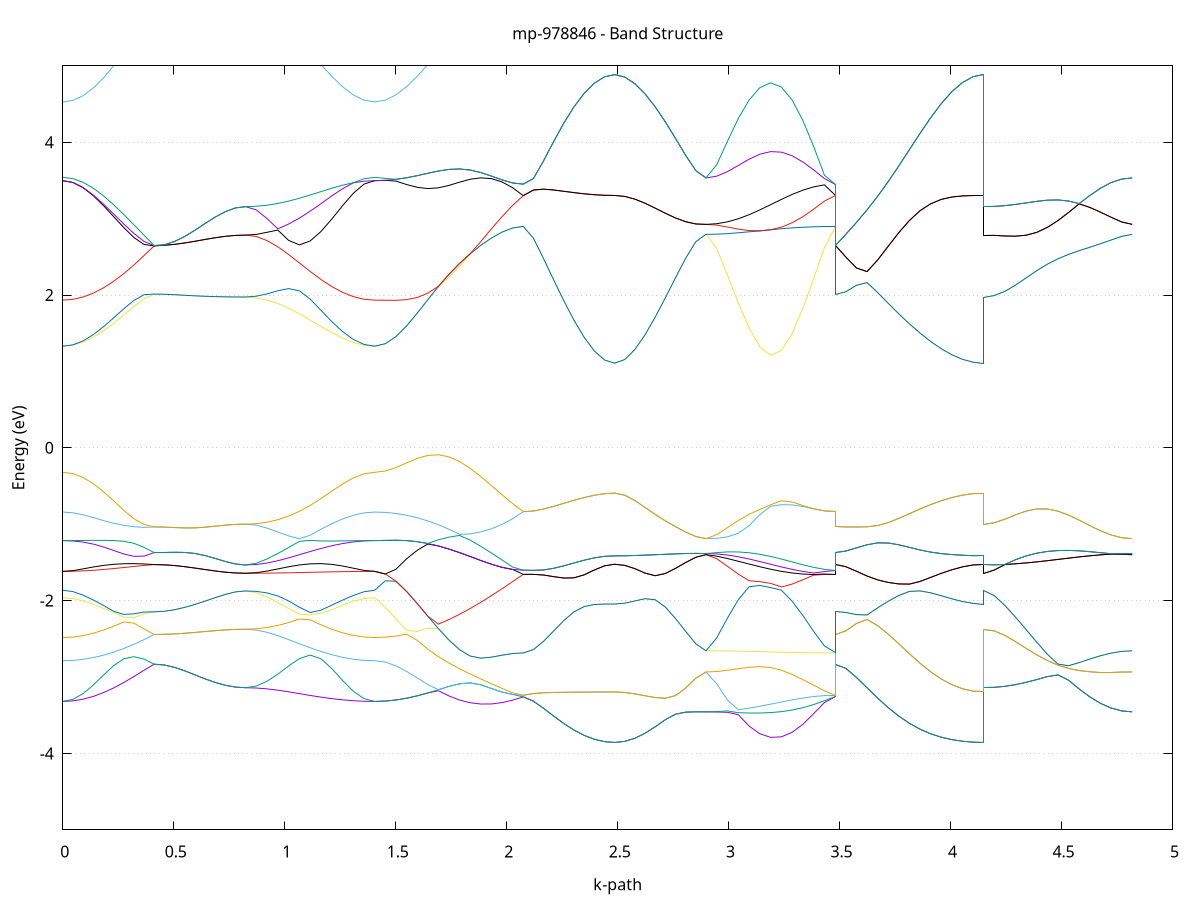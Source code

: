 set title 'mp-978846 - Band Structure'
set xlabel 'k-path'
set ylabel 'Energy (eV)'
set grid y
set yrange [-5:5]
set terminal png size 800,600
set output 'mp-978846_bands_gnuplot.png'
plot '-' using 1:2 with lines notitle, '-' using 1:2 with lines notitle, '-' using 1:2 with lines notitle, '-' using 1:2 with lines notitle, '-' using 1:2 with lines notitle, '-' using 1:2 with lines notitle, '-' using 1:2 with lines notitle, '-' using 1:2 with lines notitle, '-' using 1:2 with lines notitle, '-' using 1:2 with lines notitle, '-' using 1:2 with lines notitle, '-' using 1:2 with lines notitle, '-' using 1:2 with lines notitle, '-' using 1:2 with lines notitle, '-' using 1:2 with lines notitle, '-' using 1:2 with lines notitle, '-' using 1:2 with lines notitle, '-' using 1:2 with lines notitle, '-' using 1:2 with lines notitle, '-' using 1:2 with lines notitle, '-' using 1:2 with lines notitle, '-' using 1:2 with lines notitle, '-' using 1:2 with lines notitle, '-' using 1:2 with lines notitle, '-' using 1:2 with lines notitle, '-' using 1:2 with lines notitle, '-' using 1:2 with lines notitle, '-' using 1:2 with lines notitle, '-' using 1:2 with lines notitle, '-' using 1:2 with lines notitle, '-' using 1:2 with lines notitle, '-' using 1:2 with lines notitle, '-' using 1:2 with lines notitle, '-' using 1:2 with lines notitle, '-' using 1:2 with lines notitle, '-' using 1:2 with lines notitle, '-' using 1:2 with lines notitle, '-' using 1:2 with lines notitle, '-' using 1:2 with lines notitle, '-' using 1:2 with lines notitle, '-' using 1:2 with lines notitle, '-' using 1:2 with lines notitle, '-' using 1:2 with lines notitle, '-' using 1:2 with lines notitle, '-' using 1:2 with lines notitle, '-' using 1:2 with lines notitle, '-' using 1:2 with lines notitle, '-' using 1:2 with lines notitle, '-' using 1:2 with lines notitle, '-' using 1:2 with lines notitle, '-' using 1:2 with lines notitle, '-' using 1:2 with lines notitle, '-' using 1:2 with lines notitle, '-' using 1:2 with lines notitle, '-' using 1:2 with lines notitle, '-' using 1:2 with lines notitle, '-' using 1:2 with lines notitle, '-' using 1:2 with lines notitle, '-' using 1:2 with lines notitle, '-' using 1:2 with lines notitle, '-' using 1:2 with lines notitle, '-' using 1:2 with lines notitle, '-' using 1:2 with lines notitle, '-' using 1:2 with lines notitle
0.000000 -21.576149
0.045745 -21.576149
0.091490 -21.576049
0.137235 -21.575950
0.182980 -21.575750
0.228724 -21.575650
0.274469 -21.575349
0.320214 -21.575149
0.365959 -21.574949
0.411704 -21.574649
0.411704 -21.574649
0.457449 -21.574649
0.503194 -21.574649
0.548939 -21.574649
0.594684 -21.574649
0.640429 -21.574649
0.686173 -21.574649
0.731918 -21.574649
0.777663 -21.574649
0.823408 -21.574649
0.823408 -21.574649
0.871928 -21.574649
0.920448 -21.574749
0.968967 -21.574849
1.017487 -21.575049
1.066007 -21.575249
1.114527 -21.575349
1.163047 -21.575550
1.211566 -21.575750
1.260086 -21.575950
1.308606 -21.576049
1.357126 -21.576049
1.405646 -21.576149
1.405646 -21.576149
1.453433 -21.576049
1.501221 -21.575950
1.549009 -21.575850
1.596796 -21.575550
1.644584 -21.575349
1.692372 -21.575049
1.740159 -21.574649
1.787947 -21.574350
1.835735 -21.574050
1.883522 -21.573749
1.931310 -21.573449
1.979098 -21.573149
2.026885 -21.572950
2.074673 -21.572750
2.074673 -21.572750
2.120418 -21.572750
2.166163 -21.572850
2.211908 -21.572850
2.257653 -21.572850
2.303398 -21.572950
2.349142 -21.572950
2.394887 -21.573049
2.440632 -21.573049
2.486377 -21.573049
2.486377 -21.573049
2.532122 -21.573049
2.577867 -21.573049
2.623612 -21.572950
2.669357 -21.572950
2.715102 -21.572850
2.760847 -21.572850
2.806591 -21.572850
2.852336 -21.572750
2.898081 -21.572750
2.898081 -21.572750
2.946601 -21.572750
2.995121 -21.572850
3.043641 -21.572950
3.092160 -21.572950
3.140680 -21.573049
3.189200 -21.573049
3.237720 -21.573049
3.286240 -21.572950
3.334759 -21.572950
3.383279 -21.572850
3.431799 -21.572750
3.480319 -21.572750
3.480319 -21.574649
3.528106 -21.574649
3.575894 -21.574549
3.623682 -21.574450
3.671469 -21.574250
3.719257 -21.574150
3.767045 -21.573950
3.814832 -21.573749
3.862620 -21.573549
3.910408 -21.573449
3.958196 -21.573249
4.005983 -21.573149
4.053771 -21.573049
4.101559 -21.573049
4.149346 -21.573049
4.149346 -21.574649
4.197134 -21.574649
4.244922 -21.574549
4.292709 -21.574450
4.340497 -21.574250
4.388285 -21.574050
4.436072 -21.573849
4.483860 -21.573649
4.531648 -21.573449
4.579435 -21.573249
4.627223 -21.573049
4.675011 -21.572950
4.722798 -21.572850
4.770586 -21.572850
4.818374 -21.572750
e
0.000000 -21.573149
0.045745 -21.573149
0.091490 -21.573249
0.137235 -21.573349
0.182980 -21.573549
0.228724 -21.573749
0.274469 -21.573950
0.320214 -21.574150
0.365959 -21.574450
0.411704 -21.574649
0.411704 -21.574649
0.457449 -21.574649
0.503194 -21.574649
0.548939 -21.574649
0.594684 -21.574649
0.640429 -21.574649
0.686173 -21.574649
0.731918 -21.574649
0.777663 -21.574649
0.823408 -21.574649
0.823408 -21.574649
0.871928 -21.574649
0.920448 -21.574549
0.968967 -21.574450
1.017487 -21.574250
1.066007 -21.574150
1.114527 -21.573950
1.163047 -21.573749
1.211566 -21.573549
1.260086 -21.573349
1.308606 -21.573249
1.357126 -21.573149
1.405646 -21.573149
1.405646 -21.573149
1.453433 -21.573149
1.501221 -21.573049
1.549009 -21.573049
1.596796 -21.572850
1.644584 -21.572750
1.692372 -21.572650
1.740159 -21.572550
1.787947 -21.572550
1.835735 -21.572450
1.883522 -21.572450
1.931310 -21.572450
1.979098 -21.572550
2.026885 -21.572650
2.074673 -21.572750
2.074673 -21.572750
2.120418 -21.572750
2.166163 -21.572850
2.211908 -21.572850
2.257653 -21.572850
2.303398 -21.572950
2.349142 -21.572950
2.394887 -21.573049
2.440632 -21.573049
2.486377 -21.573049
2.486377 -21.573049
2.532122 -21.573049
2.577867 -21.573049
2.623612 -21.572950
2.669357 -21.572950
2.715102 -21.572850
2.760847 -21.572850
2.806591 -21.572850
2.852336 -21.572750
2.898081 -21.572750
2.898081 -21.572750
2.946601 -21.572750
2.995121 -21.572750
3.043641 -21.572750
3.092160 -21.572750
3.140680 -21.572750
3.189200 -21.572750
3.237720 -21.572750
3.286240 -21.572750
3.334759 -21.572750
3.383279 -21.572750
3.431799 -21.572750
3.480319 -21.572750
3.480319 -21.574649
3.528106 -21.574649
3.575894 -21.574549
3.623682 -21.574450
3.671469 -21.574250
3.719257 -21.574150
3.767045 -21.573950
3.814832 -21.573749
3.862620 -21.573549
3.910408 -21.573449
3.958196 -21.573249
4.005983 -21.573149
4.053771 -21.573049
4.101559 -21.573049
4.149346 -21.573049
4.149346 -21.574649
4.197134 -21.574649
4.244922 -21.574549
4.292709 -21.574450
4.340497 -21.574250
4.388285 -21.574050
4.436072 -21.573849
4.483860 -21.573649
4.531648 -21.573449
4.579435 -21.573249
4.627223 -21.573049
4.675011 -21.572950
4.722798 -21.572850
4.770586 -21.572850
4.818374 -21.572750
e
0.000000 -21.563249
0.045745 -21.563249
0.091490 -21.563249
0.137235 -21.563249
0.182980 -21.563249
0.228724 -21.563249
0.274469 -21.563149
0.320214 -21.563149
0.365959 -21.563149
0.411704 -21.563149
0.411704 -21.563149
0.457449 -21.563149
0.503194 -21.563149
0.548939 -21.563149
0.594684 -21.563149
0.640429 -21.563149
0.686173 -21.563149
0.731918 -21.563149
0.777663 -21.563149
0.823408 -21.563149
0.823408 -21.563149
0.871928 -21.563149
0.920448 -21.563149
0.968967 -21.563149
1.017487 -21.563149
1.066007 -21.563149
1.114527 -21.563249
1.163047 -21.563249
1.211566 -21.563249
1.260086 -21.563249
1.308606 -21.563249
1.357126 -21.563249
1.405646 -21.563249
1.405646 -21.563249
1.453433 -21.563249
1.501221 -21.563249
1.549009 -21.563249
1.596796 -21.563249
1.644584 -21.563550
1.692372 -21.564049
1.740159 -21.564549
1.787947 -21.565050
1.835735 -21.565549
1.883522 -21.565949
1.931310 -21.566350
1.979098 -21.566650
2.026885 -21.566750
2.074673 -21.566850
2.074673 -21.566850
2.120418 -21.566850
2.166163 -21.566850
2.211908 -21.566750
2.257653 -21.566750
2.303398 -21.566650
2.349142 -21.566650
2.394887 -21.566650
2.440632 -21.566550
2.486377 -21.566550
2.486377 -21.566550
2.532122 -21.566550
2.577867 -21.566650
2.623612 -21.566650
2.669357 -21.566650
2.715102 -21.566750
2.760847 -21.566750
2.806591 -21.566750
2.852336 -21.566850
2.898081 -21.566850
2.898081 -21.566850
2.946601 -21.566850
2.995121 -21.566850
3.043641 -21.566850
3.092160 -21.566850
3.140680 -21.566850
3.189200 -21.566850
3.237720 -21.566850
3.286240 -21.566850
3.334759 -21.566850
3.383279 -21.566850
3.431799 -21.566850
3.480319 -21.566850
3.480319 -21.563149
3.528106 -21.563149
3.575894 -21.563149
3.623682 -21.563149
3.671469 -21.563149
3.719257 -21.563450
3.767045 -21.563949
3.814832 -21.564449
3.862620 -21.564950
3.910408 -21.565349
3.958196 -21.565749
4.005983 -21.566149
4.053771 -21.566350
4.101559 -21.566550
4.149346 -21.566550
4.149346 -21.563149
4.197134 -21.563149
4.244922 -21.563149
4.292709 -21.563149
4.340497 -21.563149
4.388285 -21.563550
4.436072 -21.564049
4.483860 -21.564549
4.531648 -21.565050
4.579435 -21.565549
4.627223 -21.565949
4.675011 -21.566350
4.722798 -21.566650
4.770586 -21.566750
4.818374 -21.566850
e
0.000000 -21.563049
0.045745 -21.563049
0.091490 -21.563049
0.137235 -21.563049
0.182980 -21.563049
0.228724 -21.563049
0.274469 -21.563049
0.320214 -21.563049
0.365959 -21.563149
0.411704 -21.563149
0.411704 -21.563149
0.457449 -21.563149
0.503194 -21.563149
0.548939 -21.563149
0.594684 -21.563149
0.640429 -21.563149
0.686173 -21.563149
0.731918 -21.563149
0.777663 -21.563149
0.823408 -21.563149
0.823408 -21.563149
0.871928 -21.563149
0.920448 -21.563149
0.968967 -21.563149
1.017487 -21.563149
1.066007 -21.563049
1.114527 -21.563049
1.163047 -21.563049
1.211566 -21.563049
1.260086 -21.563049
1.308606 -21.563049
1.357126 -21.563049
1.405646 -21.563049
1.405646 -21.563049
1.453433 -21.563049
1.501221 -21.563049
1.549009 -21.562949
1.596796 -21.563149
1.644584 -21.563550
1.692372 -21.564049
1.740159 -21.564549
1.787947 -21.565050
1.835735 -21.565549
1.883522 -21.565949
1.931310 -21.566350
1.979098 -21.566650
2.026885 -21.566750
2.074673 -21.566850
2.074673 -21.566850
2.120418 -21.566850
2.166163 -21.566750
2.211908 -21.566750
2.257653 -21.566750
2.303398 -21.566650
2.349142 -21.566650
2.394887 -21.566550
2.440632 -21.566550
2.486377 -21.566550
2.486377 -21.566550
2.532122 -21.566550
2.577867 -21.566650
2.623612 -21.566650
2.669357 -21.566650
2.715102 -21.566750
2.760847 -21.566750
2.806591 -21.566750
2.852336 -21.566850
2.898081 -21.566850
2.898081 -21.566850
2.946601 -21.566850
2.995121 -21.566750
3.043641 -21.566650
3.092160 -21.566650
3.140680 -21.566550
3.189200 -21.566550
3.237720 -21.566550
3.286240 -21.566650
3.334759 -21.566750
3.383279 -21.566750
3.431799 -21.566850
3.480319 -21.566850
3.480319 -21.563149
3.528106 -21.563149
3.575894 -21.563149
3.623682 -21.563149
3.671469 -21.563149
3.719257 -21.563450
3.767045 -21.563949
3.814832 -21.564449
3.862620 -21.564950
3.910408 -21.565349
3.958196 -21.565749
4.005983 -21.566149
4.053771 -21.566350
4.101559 -21.566550
4.149346 -21.566550
4.149346 -21.563149
4.197134 -21.563149
4.244922 -21.563149
4.292709 -21.563149
4.340497 -21.563149
4.388285 -21.563550
4.436072 -21.564049
4.483860 -21.564549
4.531648 -21.565050
4.579435 -21.565549
4.627223 -21.565949
4.675011 -21.566350
4.722798 -21.566650
4.770586 -21.566750
4.818374 -21.566850
e
0.000000 -21.562250
0.045745 -21.562250
0.091490 -21.562250
0.137235 -21.562250
0.182980 -21.562250
0.228724 -21.562250
0.274469 -21.562250
0.320214 -21.562250
0.365959 -21.562250
0.411704 -21.562250
0.411704 -21.562250
0.457449 -21.562250
0.503194 -21.562250
0.548939 -21.562250
0.594684 -21.562250
0.640429 -21.562250
0.686173 -21.562250
0.731918 -21.562250
0.777663 -21.562250
0.823408 -21.562250
0.823408 -21.562250
0.871928 -21.562250
0.920448 -21.562250
0.968967 -21.562250
1.017487 -21.562250
1.066007 -21.562250
1.114527 -21.562250
1.163047 -21.562250
1.211566 -21.562250
1.260086 -21.562250
1.308606 -21.562250
1.357126 -21.562250
1.405646 -21.562250
1.405646 -21.562250
1.453433 -21.562250
1.501221 -21.562449
1.549009 -21.562749
1.596796 -21.563149
1.644584 -21.563249
1.692372 -21.563149
1.740159 -21.563149
1.787947 -21.563149
1.835735 -21.563149
1.883522 -21.563049
1.931310 -21.563049
1.979098 -21.563049
2.026885 -21.563049
2.074673 -21.562949
2.074673 -21.562949
2.120418 -21.562949
2.166163 -21.562949
2.211908 -21.562949
2.257653 -21.562949
2.303398 -21.562949
2.349142 -21.562949
2.394887 -21.562949
2.440632 -21.562949
2.486377 -21.562949
2.486377 -21.562949
2.532122 -21.562949
2.577867 -21.563049
2.623612 -21.562949
2.669357 -21.562949
2.715102 -21.563049
2.760847 -21.562949
2.806591 -21.562949
2.852336 -21.563049
2.898081 -21.563049
2.898081 -21.563049
2.946601 -21.562949
2.995121 -21.562949
3.043641 -21.562949
3.092160 -21.563049
3.140680 -21.563049
3.189200 -21.562949
3.237720 -21.562949
3.286240 -21.562949
3.334759 -21.562949
3.383279 -21.562949
3.431799 -21.562949
3.480319 -21.562949
3.480319 -21.562250
3.528106 -21.562250
3.575894 -21.562449
3.623682 -21.562749
3.671469 -21.563049
3.719257 -21.563049
3.767045 -21.563049
3.814832 -21.563049
3.862620 -21.563049
3.910408 -21.563049
3.958196 -21.563049
4.005983 -21.563049
4.053771 -21.563049
4.101559 -21.563049
4.149346 -21.562949
4.149346 -21.562250
4.197134 -21.562250
4.244922 -21.562449
4.292709 -21.562749
4.340497 -21.563049
4.388285 -21.563049
4.436072 -21.563049
4.483860 -21.563049
4.531648 -21.563049
4.579435 -21.563049
4.627223 -21.563049
4.675011 -21.563049
4.722798 -21.563049
4.770586 -21.563049
4.818374 -21.563049
e
0.000000 -21.562250
0.045745 -21.562250
0.091490 -21.562250
0.137235 -21.562250
0.182980 -21.562250
0.228724 -21.562250
0.274469 -21.562250
0.320214 -21.562250
0.365959 -21.562250
0.411704 -21.562250
0.411704 -21.562250
0.457449 -21.562250
0.503194 -21.562250
0.548939 -21.562250
0.594684 -21.562250
0.640429 -21.562250
0.686173 -21.562250
0.731918 -21.562250
0.777663 -21.562250
0.823408 -21.562250
0.823408 -21.562250
0.871928 -21.562250
0.920448 -21.562250
0.968967 -21.562250
1.017487 -21.562250
1.066007 -21.562250
1.114527 -21.562250
1.163047 -21.562250
1.211566 -21.562250
1.260086 -21.562250
1.308606 -21.562250
1.357126 -21.562250
1.405646 -21.562250
1.405646 -21.562250
1.453433 -21.562250
1.501221 -21.562449
1.549009 -21.562749
1.596796 -21.562949
1.644584 -21.562949
1.692372 -21.562949
1.740159 -21.562949
1.787947 -21.562949
1.835735 -21.562949
1.883522 -21.562949
1.931310 -21.562949
1.979098 -21.562949
2.026885 -21.562949
2.074673 -21.562949
2.074673 -21.562949
2.120418 -21.562949
2.166163 -21.562949
2.211908 -21.562949
2.257653 -21.562949
2.303398 -21.562949
2.349142 -21.562949
2.394887 -21.562949
2.440632 -21.562949
2.486377 -21.562949
2.486377 -21.562949
2.532122 -21.562949
2.577867 -21.563049
2.623612 -21.562949
2.669357 -21.562949
2.715102 -21.563049
2.760847 -21.562949
2.806591 -21.562949
2.852336 -21.563049
2.898081 -21.563049
2.898081 -21.563049
2.946601 -21.562949
2.995121 -21.562949
3.043641 -21.562949
3.092160 -21.563049
3.140680 -21.563049
3.189200 -21.562949
3.237720 -21.562949
3.286240 -21.562949
3.334759 -21.562949
3.383279 -21.562949
3.431799 -21.562949
3.480319 -21.562949
3.480319 -21.562250
3.528106 -21.562250
3.575894 -21.562449
3.623682 -21.562749
3.671469 -21.563049
3.719257 -21.563049
3.767045 -21.563049
3.814832 -21.563049
3.862620 -21.563049
3.910408 -21.563049
3.958196 -21.563049
4.005983 -21.563049
4.053771 -21.563049
4.101559 -21.563049
4.149346 -21.562949
4.149346 -21.562250
4.197134 -21.562250
4.244922 -21.562449
4.292709 -21.562749
4.340497 -21.563049
4.388285 -21.563049
4.436072 -21.563049
4.483860 -21.563049
4.531648 -21.563049
4.579435 -21.563049
4.627223 -21.563049
4.675011 -21.563049
4.722798 -21.563049
4.770586 -21.563049
4.818374 -21.563049
e
0.000000 -21.558449
0.045745 -21.558449
0.091490 -21.558449
0.137235 -21.558449
0.182980 -21.558449
0.228724 -21.558449
0.274469 -21.558449
0.320214 -21.558449
0.365959 -21.558449
0.411704 -21.558449
0.411704 -21.558449
0.457449 -21.558449
0.503194 -21.558449
0.548939 -21.558449
0.594684 -21.558449
0.640429 -21.558449
0.686173 -21.558449
0.731918 -21.558449
0.777663 -21.558449
0.823408 -21.558449
0.823408 -21.558449
0.871928 -21.558449
0.920448 -21.558449
0.968967 -21.558449
1.017487 -21.558449
1.066007 -21.558449
1.114527 -21.558449
1.163047 -21.558449
1.211566 -21.558449
1.260086 -21.558449
1.308606 -21.558449
1.357126 -21.558449
1.405646 -21.558449
1.405646 -21.558449
1.453433 -21.558449
1.501221 -21.558249
1.549009 -21.558149
1.596796 -21.558249
1.644584 -21.558349
1.692372 -21.558349
1.740159 -21.558549
1.787947 -21.558649
1.835735 -21.558750
1.883522 -21.558850
1.931310 -21.558950
1.979098 -21.558950
2.026885 -21.559050
2.074673 -21.559050
2.074673 -21.559050
2.120418 -21.559050
2.166163 -21.559050
2.211908 -21.559050
2.257653 -21.559050
2.303398 -21.559050
2.349142 -21.559050
2.394887 -21.559050
2.440632 -21.559050
2.486377 -21.559050
2.486377 -21.559050
2.532122 -21.559050
2.577867 -21.559050
2.623612 -21.559050
2.669357 -21.559050
2.715102 -21.559050
2.760847 -21.559050
2.806591 -21.559050
2.852336 -21.559050
2.898081 -21.559050
2.898081 -21.559050
2.946601 -21.559050
2.995121 -21.559050
3.043641 -21.559050
3.092160 -21.559050
3.140680 -21.559050
3.189200 -21.559050
3.237720 -21.559050
3.286240 -21.559050
3.334759 -21.559050
3.383279 -21.559050
3.431799 -21.559050
3.480319 -21.559050
3.480319 -21.558449
3.528106 -21.558349
3.575894 -21.558249
3.623682 -21.558149
3.671469 -21.558249
3.719257 -21.558349
3.767045 -21.558449
3.814832 -21.558549
3.862620 -21.558649
3.910408 -21.558750
3.958196 -21.558850
4.005983 -21.558950
4.053771 -21.558950
4.101559 -21.559050
4.149346 -21.559050
4.149346 -21.558449
4.197134 -21.558349
4.244922 -21.558249
4.292709 -21.558149
4.340497 -21.558149
4.388285 -21.558249
4.436072 -21.558449
4.483860 -21.558549
4.531648 -21.558649
4.579435 -21.558750
4.627223 -21.558850
4.675011 -21.558950
4.722798 -21.558950
4.770586 -21.559050
4.818374 -21.559050
e
0.000000 -21.558449
0.045745 -21.558449
0.091490 -21.558449
0.137235 -21.558449
0.182980 -21.558449
0.228724 -21.558449
0.274469 -21.558449
0.320214 -21.558449
0.365959 -21.558449
0.411704 -21.558449
0.411704 -21.558449
0.457449 -21.558449
0.503194 -21.558449
0.548939 -21.558449
0.594684 -21.558449
0.640429 -21.558449
0.686173 -21.558449
0.731918 -21.558449
0.777663 -21.558449
0.823408 -21.558449
0.823408 -21.558449
0.871928 -21.558449
0.920448 -21.558449
0.968967 -21.558449
1.017487 -21.558449
1.066007 -21.558449
1.114527 -21.558449
1.163047 -21.558449
1.211566 -21.558449
1.260086 -21.558449
1.308606 -21.558449
1.357126 -21.558449
1.405646 -21.558449
1.405646 -21.558449
1.453433 -21.558349
1.501221 -21.558249
1.549009 -21.558149
1.596796 -21.558249
1.644584 -21.558349
1.692372 -21.558349
1.740159 -21.558549
1.787947 -21.558649
1.835735 -21.558750
1.883522 -21.558850
1.931310 -21.558950
1.979098 -21.558950
2.026885 -21.559050
2.074673 -21.559050
2.074673 -21.559050
2.120418 -21.559050
2.166163 -21.559050
2.211908 -21.559050
2.257653 -21.559050
2.303398 -21.559050
2.349142 -21.559050
2.394887 -21.559050
2.440632 -21.559050
2.486377 -21.559050
2.486377 -21.559050
2.532122 -21.559050
2.577867 -21.559050
2.623612 -21.559050
2.669357 -21.559050
2.715102 -21.559050
2.760847 -21.559050
2.806591 -21.559050
2.852336 -21.559050
2.898081 -21.559050
2.898081 -21.559050
2.946601 -21.559050
2.995121 -21.559050
3.043641 -21.559050
3.092160 -21.559050
3.140680 -21.559050
3.189200 -21.559050
3.237720 -21.559050
3.286240 -21.559050
3.334759 -21.559050
3.383279 -21.559050
3.431799 -21.559050
3.480319 -21.559050
3.480319 -21.558449
3.528106 -21.558349
3.575894 -21.558249
3.623682 -21.558149
3.671469 -21.558249
3.719257 -21.558349
3.767045 -21.558449
3.814832 -21.558549
3.862620 -21.558649
3.910408 -21.558750
3.958196 -21.558850
4.005983 -21.558950
4.053771 -21.558950
4.101559 -21.559050
4.149346 -21.559050
4.149346 -21.558449
4.197134 -21.558349
4.244922 -21.558249
4.292709 -21.558149
4.340497 -21.558149
4.388285 -21.558249
4.436072 -21.558449
4.483860 -21.558549
4.531648 -21.558649
4.579435 -21.558750
4.627223 -21.558850
4.675011 -21.558950
4.722798 -21.558950
4.770586 -21.559050
4.818374 -21.559050
e
0.000000 -21.558049
0.045745 -21.558049
0.091490 -21.558049
0.137235 -21.558049
0.182980 -21.558049
0.228724 -21.558049
0.274469 -21.558049
0.320214 -21.558049
0.365959 -21.558049
0.411704 -21.558049
0.411704 -21.558049
0.457449 -21.558049
0.503194 -21.558049
0.548939 -21.558049
0.594684 -21.558049
0.640429 -21.558049
0.686173 -21.558049
0.731918 -21.558049
0.777663 -21.558049
0.823408 -21.558049
0.823408 -21.558049
0.871928 -21.558049
0.920448 -21.558049
0.968967 -21.558049
1.017487 -21.558049
1.066007 -21.558049
1.114527 -21.558049
1.163047 -21.558049
1.211566 -21.558049
1.260086 -21.558049
1.308606 -21.558049
1.357126 -21.558049
1.405646 -21.558049
1.405646 -21.558049
1.453433 -21.558049
1.501221 -21.558049
1.549009 -21.558049
1.596796 -21.557749
1.644584 -21.557450
1.692372 -21.557049
1.740159 -21.556549
1.787947 -21.556150
1.835735 -21.555750
1.883522 -21.555349
1.931310 -21.555049
1.979098 -21.554749
2.026885 -21.554650
2.074673 -21.554550
2.074673 -21.554550
2.120418 -21.554550
2.166163 -21.554550
2.211908 -21.554550
2.257653 -21.554550
2.303398 -21.554550
2.349142 -21.554550
2.394887 -21.554550
2.440632 -21.554550
2.486377 -21.554550
2.486377 -21.554550
2.532122 -21.554550
2.577867 -21.554550
2.623612 -21.554550
2.669357 -21.554550
2.715102 -21.554550
2.760847 -21.554550
2.806591 -21.554550
2.852336 -21.554550
2.898081 -21.554550
2.898081 -21.554550
2.946601 -21.554550
2.995121 -21.554550
3.043641 -21.554550
3.092160 -21.554550
3.140680 -21.554550
3.189200 -21.554550
3.237720 -21.554550
3.286240 -21.554550
3.334759 -21.554550
3.383279 -21.554550
3.431799 -21.554550
3.480319 -21.554550
3.480319 -21.558049
3.528106 -21.558049
3.575894 -21.558049
3.623682 -21.558049
3.671469 -21.557749
3.719257 -21.557450
3.767045 -21.556949
3.814832 -21.556549
3.862620 -21.556150
3.910408 -21.555750
3.958196 -21.555349
4.005983 -21.555049
4.053771 -21.554749
4.101559 -21.554650
4.149346 -21.554550
4.149346 -21.558049
4.197134 -21.558049
4.244922 -21.558049
4.292709 -21.558049
4.340497 -21.557749
4.388285 -21.557350
4.436072 -21.556949
4.483860 -21.556549
4.531648 -21.556150
4.579435 -21.555750
4.627223 -21.555349
4.675011 -21.555049
4.722798 -21.554749
4.770586 -21.554650
4.818374 -21.554550
e
0.000000 -21.558049
0.045745 -21.558049
0.091490 -21.558049
0.137235 -21.558049
0.182980 -21.558049
0.228724 -21.558049
0.274469 -21.558049
0.320214 -21.558049
0.365959 -21.558049
0.411704 -21.558049
0.411704 -21.558049
0.457449 -21.558049
0.503194 -21.558049
0.548939 -21.558049
0.594684 -21.558049
0.640429 -21.558049
0.686173 -21.558049
0.731918 -21.558049
0.777663 -21.558049
0.823408 -21.558049
0.823408 -21.558049
0.871928 -21.558049
0.920448 -21.558049
0.968967 -21.558049
1.017487 -21.558049
1.066007 -21.558049
1.114527 -21.558049
1.163047 -21.558049
1.211566 -21.558049
1.260086 -21.558049
1.308606 -21.558049
1.357126 -21.558049
1.405646 -21.558049
1.405646 -21.558049
1.453433 -21.558049
1.501221 -21.558049
1.549009 -21.558049
1.596796 -21.557749
1.644584 -21.557350
1.692372 -21.556949
1.740159 -21.556549
1.787947 -21.556150
1.835735 -21.555650
1.883522 -21.555349
1.931310 -21.555049
1.979098 -21.554749
2.026885 -21.554650
2.074673 -21.554550
2.074673 -21.554550
2.120418 -21.554550
2.166163 -21.554550
2.211908 -21.554550
2.257653 -21.554550
2.303398 -21.554550
2.349142 -21.554550
2.394887 -21.554550
2.440632 -21.554550
2.486377 -21.554550
2.486377 -21.554550
2.532122 -21.554550
2.577867 -21.554550
2.623612 -21.554550
2.669357 -21.554550
2.715102 -21.554550
2.760847 -21.554550
2.806591 -21.554550
2.852336 -21.554550
2.898081 -21.554550
2.898081 -21.554550
2.946601 -21.554550
2.995121 -21.554550
3.043641 -21.554550
3.092160 -21.554550
3.140680 -21.554550
3.189200 -21.554550
3.237720 -21.554550
3.286240 -21.554550
3.334759 -21.554550
3.383279 -21.554550
3.431799 -21.554550
3.480319 -21.554550
3.480319 -21.558049
3.528106 -21.558049
3.575894 -21.558049
3.623682 -21.558049
3.671469 -21.557749
3.719257 -21.557450
3.767045 -21.556949
3.814832 -21.556549
3.862620 -21.556150
3.910408 -21.555750
3.958196 -21.555349
4.005983 -21.555049
4.053771 -21.554749
4.101559 -21.554650
4.149346 -21.554550
4.149346 -21.558049
4.197134 -21.558049
4.244922 -21.558049
4.292709 -21.558049
4.340497 -21.557749
4.388285 -21.557350
4.436072 -21.556949
4.483860 -21.556549
4.531648 -21.556150
4.579435 -21.555750
4.627223 -21.555349
4.675011 -21.555049
4.722798 -21.554749
4.770586 -21.554650
4.818374 -21.554550
e
0.000000 -12.551349
0.045745 -12.548450
0.091490 -12.539749
0.137235 -12.525349
0.182980 -12.505649
0.228724 -12.480749
0.274469 -12.451249
0.320214 -12.417649
0.365959 -12.380549
0.411704 -12.340749
0.411704 -12.340749
0.457449 -12.338850
0.503194 -12.333349
0.548939 -12.324350
0.594684 -12.312649
0.640429 -12.298849
0.686173 -12.284449
0.731918 -12.271050
0.777663 -12.261249
0.823408 -12.257549
0.823408 -12.257549
0.871928 -12.268249
0.920448 -12.295049
0.968967 -12.330249
1.017487 -12.368149
1.066007 -12.405849
1.114527 -12.441249
1.163047 -12.473050
1.211566 -12.500349
1.260086 -12.522249
1.308606 -12.538249
1.357126 -12.548049
1.405646 -12.551349
1.405646 -12.551349
1.453433 -12.547949
1.501221 -12.537949
1.549009 -12.521449
1.596796 -12.498849
1.644584 -12.470449
1.692372 -12.437049
1.740159 -12.399249
1.787947 -12.357950
1.835735 -12.314049
1.883522 -12.268649
1.931310 -12.222749
1.979098 -12.177549
2.026885 -12.134249
2.074673 -12.093749
2.074673 -12.093749
2.120418 -12.093149
2.166163 -12.091549
2.211908 -12.089049
2.257653 -12.085850
2.303398 -12.082249
2.349142 -12.078749
2.394887 -12.075749
2.440632 -12.073749
2.486377 -12.072950
2.486377 -12.072950
2.532122 -12.073249
2.577867 -12.073749
2.623612 -12.074649
2.669357 -12.075749
2.715102 -12.076849
2.760847 -12.077849
2.806591 -12.078649
2.852336 -12.079149
2.898081 -12.079349
2.898081 -12.079349
2.946601 -12.079650
2.995121 -12.080349
3.043641 -12.081449
3.092160 -12.082949
3.140680 -12.084749
3.189200 -12.086550
3.237720 -12.088449
3.286240 -12.090149
3.334759 -12.091649
3.383279 -12.092750
3.431799 -12.093450
3.480319 -12.093749
3.480319 -12.340749
3.528106 -12.338150
3.575894 -12.330349
3.623682 -12.317649
3.671469 -12.300349
3.719257 -12.279049
3.767045 -12.254449
3.814832 -12.227249
3.862620 -12.198449
3.910408 -12.169149
3.958196 -12.140750
4.005983 -12.114750
4.053771 -12.093149
4.101559 -12.078349
4.149346 -12.072950
4.149346 -12.257549
4.197134 -12.255549
4.244922 -12.249349
4.292709 -12.239349
4.340497 -12.225949
4.388285 -12.209749
4.436072 -12.191349
4.483860 -12.171749
4.531648 -12.151749
4.579435 -12.132549
4.627223 -12.114949
4.675011 -12.100149
4.722798 -12.088850
4.770586 -12.081749
4.818374 -12.079349
e
0.000000 -12.044549
0.045745 -12.051649
0.091490 -12.071049
0.137235 -12.099449
0.182980 -12.133850
0.228724 -12.172549
0.274469 -12.213850
0.320214 -12.256349
0.365959 -12.299049
0.411704 -12.340749
0.411704 -12.340749
0.457449 -12.338850
0.503194 -12.333349
0.548939 -12.324350
0.594684 -12.312649
0.640429 -12.298849
0.686173 -12.284449
0.731918 -12.271050
0.777663 -12.261249
0.823408 -12.257549
0.823408 -12.257649
0.871928 -12.254950
0.920448 -12.246949
0.968967 -12.233949
1.017487 -12.216449
1.066007 -12.194949
1.114527 -12.170450
1.163047 -12.143849
1.211566 -12.116549
1.260086 -12.090249
1.308606 -12.067249
1.357126 -12.050750
1.405646 -12.044549
1.405646 -12.044549
1.453433 -12.043049
1.501221 -12.038650
1.549009 -12.031549
1.596796 -12.022149
1.644584 -12.010749
1.692372 -11.997949
1.740159 -11.984349
1.787947 -11.970650
1.835735 -11.957449
1.883522 -11.974550
1.931310 -11.997049
1.979098 -12.024549
2.026885 -12.056949
2.074673 -12.093749
2.074673 -12.093749
2.120418 -12.093149
2.166163 -12.091549
2.211908 -12.089049
2.257653 -12.085850
2.303398 -12.082249
2.349142 -12.078749
2.394887 -12.075749
2.440632 -12.073749
2.486377 -12.072950
2.486377 -12.072950
2.532122 -12.073249
2.577867 -12.073749
2.623612 -12.074649
2.669357 -12.075749
2.715102 -12.076849
2.760847 -12.077849
2.806591 -12.078649
2.852336 -12.079149
2.898081 -12.079349
2.898081 -12.079349
2.946601 -12.078749
2.995121 -12.077049
3.043641 -12.074749
3.092160 -12.072749
3.140680 -12.072050
3.189200 -12.073249
3.237720 -12.076449
3.286240 -12.080949
3.334759 -12.085750
3.383279 -12.089949
3.431799 -12.092750
3.480319 -12.093749
3.480319 -12.340749
3.528106 -12.338150
3.575894 -12.330349
3.623682 -12.317649
3.671469 -12.300349
3.719257 -12.279049
3.767045 -12.254449
3.814832 -12.227249
3.862620 -12.198449
3.910408 -12.169149
3.958196 -12.140750
4.005983 -12.114750
4.053771 -12.093149
4.101559 -12.078349
4.149346 -12.072950
4.149346 -12.257549
4.197134 -12.255549
4.244922 -12.249349
4.292709 -12.239349
4.340497 -12.225949
4.388285 -12.209749
4.436072 -12.191349
4.483860 -12.171749
4.531648 -12.151749
4.579435 -12.132549
4.627223 -12.114949
4.675011 -12.100149
4.722798 -12.088850
4.770586 -12.081749
4.818374 -12.079349
e
0.000000 -12.044549
0.045745 -12.043150
0.091490 -12.039049
0.137235 -12.032349
0.182980 -12.023449
0.228724 -12.012449
0.274469 -11.999949
0.320214 -11.986349
0.365959 -11.972449
0.411704 -11.958649
0.411704 -11.958649
0.457449 -11.961049
0.503194 -11.967949
0.548939 -11.978949
0.594684 -11.993249
0.640429 -12.009749
0.686173 -12.026849
0.731918 -12.042249
0.777663 -12.053449
0.823408 -12.057550
0.823408 -12.057550
0.871928 -12.057349
0.920448 -12.056649
0.968967 -12.055649
1.017487 -12.054249
1.066007 -12.052749
1.114527 -12.051049
1.163047 -12.049349
1.211566 -12.047849
1.260086 -12.046449
1.308606 -12.045450
1.357126 -12.044749
1.405646 -12.044549
1.405646 -12.044549
1.453433 -12.043049
1.501221 -12.038650
1.549009 -12.031549
1.596796 -12.022149
1.644584 -12.010749
1.692372 -11.997949
1.740159 -11.984349
1.787947 -11.970650
1.835735 -11.957449
1.883522 -11.945650
1.931310 -11.935650
1.979098 -11.928149
2.026885 -11.923450
2.074673 -11.921849
2.074673 -11.921849
2.120418 -11.922349
2.166163 -11.924049
2.211908 -11.926649
2.257653 -11.929849
2.303398 -11.933549
2.349142 -11.937049
2.394887 -11.940149
2.440632 -11.942249
2.486377 -11.942949
2.486377 -11.942949
2.532122 -11.942649
2.577867 -11.941649
2.623612 -11.940250
2.669357 -11.938449
2.715102 -11.936649
2.760847 -11.934950
2.806591 -11.933549
2.852336 -11.932749
2.898081 -11.932349
2.898081 -11.932349
2.946601 -11.933249
2.995121 -11.935549
3.043641 -11.938750
3.092160 -11.941649
3.140680 -11.943250
3.189200 -11.942649
3.237720 -11.939849
3.286240 -11.935349
3.334759 -11.930350
3.383279 -11.925949
3.431799 -11.922849
3.480319 -11.921849
3.480319 -11.958649
3.528106 -11.957949
3.575894 -11.955649
3.623682 -11.952149
3.671469 -11.947749
3.719257 -11.942849
3.767045 -11.938049
3.814832 -11.933849
3.862620 -11.930949
3.910408 -11.929849
3.958196 -11.930649
4.005983 -11.933450
4.053771 -11.937549
4.101559 -11.941349
4.149346 -11.942949
4.149346 -12.057550
4.197134 -12.056050
4.244922 -12.051550
4.292709 -12.044349
4.340497 -12.034649
4.388285 -12.023049
4.436072 -12.009949
4.483860 -11.996149
4.531648 -11.982150
4.579435 -11.968749
4.627223 -11.956649
4.675011 -11.946549
4.722798 -11.938849
4.770586 -11.934049
4.818374 -11.932349
e
0.000000 -11.925549
0.045745 -11.923849
0.091490 -11.920049
0.137235 -11.917149
0.182980 -11.916749
0.228724 -11.919650
0.274469 -11.925750
0.320214 -11.934649
0.365959 -11.945849
0.411704 -11.958649
0.411704 -11.958649
0.457449 -11.961049
0.503194 -11.967949
0.548939 -11.978949
0.594684 -11.993249
0.640429 -12.009749
0.686173 -12.026849
0.731918 -12.042249
0.777663 -12.053449
0.823408 -12.057550
0.823408 -12.057550
0.871928 -12.048749
0.920448 -12.027349
0.968967 -12.001250
1.017487 -11.975649
1.066007 -11.953349
1.114527 -11.935849
1.163047 -11.923949
1.211566 -11.917749
1.260086 -11.916749
1.308606 -11.919449
1.357126 -11.923550
1.405646 -11.925549
1.405646 -11.925549
1.453433 -11.925449
1.501221 -11.925050
1.549009 -11.924749
1.596796 -11.924950
1.644584 -11.926249
1.692372 -11.929349
1.740159 -11.935049
1.787947 -11.944050
1.835735 -11.957050
1.883522 -11.945650
1.931310 -11.935650
1.979098 -11.928149
2.026885 -11.923450
2.074673 -11.921849
2.074673 -11.921849
2.120418 -11.922349
2.166163 -11.924049
2.211908 -11.926649
2.257653 -11.929849
2.303398 -11.933549
2.349142 -11.937049
2.394887 -11.940149
2.440632 -11.942249
2.486377 -11.942949
2.486377 -11.942949
2.532122 -11.942649
2.577867 -11.941649
2.623612 -11.940250
2.669357 -11.938449
2.715102 -11.936649
2.760847 -11.934950
2.806591 -11.933549
2.852336 -11.932749
2.898081 -11.932349
2.898081 -11.932349
2.946601 -11.932249
2.995121 -11.931649
3.043641 -11.930849
3.092160 -11.929749
3.140680 -11.928449
3.189200 -11.927149
3.237720 -11.925750
3.286240 -11.924449
3.334759 -11.923349
3.383279 -11.922549
3.431799 -11.922049
3.480319 -11.921849
3.480319 -11.958649
3.528106 -11.957949
3.575894 -11.955649
3.623682 -11.952149
3.671469 -11.947749
3.719257 -11.942849
3.767045 -11.938049
3.814832 -11.933849
3.862620 -11.930949
3.910408 -11.929849
3.958196 -11.930649
4.005983 -11.933450
4.053771 -11.937549
4.101559 -11.941349
4.149346 -11.942949
4.149346 -12.057550
4.197134 -12.056050
4.244922 -12.051550
4.292709 -12.044349
4.340497 -12.034649
4.388285 -12.023049
4.436072 -12.009949
4.483860 -11.996149
4.531648 -11.982150
4.579435 -11.968749
4.627223 -11.956649
4.675011 -11.946549
4.722798 -11.938849
4.770586 -11.934049
4.818374 -11.932349
e
0.000000 -7.306050
0.045745 -7.295749
0.091490 -7.264950
0.137235 -7.214349
0.182980 -7.144749
0.228724 -7.057350
0.274469 -6.953549
0.320214 -6.834950
0.365959 -6.703449
0.411704 -6.560949
0.411704 -6.560949
0.457449 -6.558150
0.503194 -6.550249
0.548939 -6.538049
0.594684 -6.522949
0.640429 -6.506649
0.686173 -6.491150
0.731918 -6.478350
0.777663 -6.469950
0.823408 -6.466950
0.823408 -6.466950
0.871928 -6.485549
0.920448 -6.538650
0.968967 -6.619350
1.017487 -6.718549
1.066007 -6.826750
1.114527 -6.935650
1.163047 -7.038450
1.211566 -7.129449
1.260086 -7.204349
1.308606 -7.260150
1.357126 -7.294450
1.405646 -7.306050
1.405646 -7.306050
1.453433 -7.304949
1.501221 -7.301749
1.549009 -7.296250
1.596796 -7.288049
1.644584 -7.276549
1.692372 -7.261050
1.740159 -7.240450
1.787947 -7.213549
1.835735 -7.178949
1.883522 -7.135250
1.931310 -7.081050
1.979098 -7.015249
2.026885 -6.937150
2.074673 -6.846450
2.074673 -6.846450
2.120418 -6.845849
2.166163 -6.844349
2.211908 -6.841950
2.257653 -6.838950
2.303398 -6.835750
2.349142 -6.832650
2.394887 -6.830149
2.440632 -6.828549
2.486377 -6.827950
2.486377 -6.827950
2.532122 -6.830649
2.577867 -6.838349
2.623612 -6.849949
2.669357 -6.864050
2.715102 -6.878649
2.760847 -6.892150
2.806591 -6.902950
2.852336 -6.909949
2.898081 -6.912349
2.898081 -6.912349
2.946601 -6.911350
2.995121 -6.908150
3.043641 -6.903149
3.092160 -6.896550
3.140680 -6.888749
3.189200 -6.880349
3.237720 -6.871749
3.286240 -6.863649
3.334759 -6.856549
3.383279 -6.851050
3.431799 -6.847649
3.480319 -6.846450
3.480319 -6.560949
3.528106 -6.563049
3.575894 -6.569650
3.623682 -6.580749
3.671469 -6.596550
3.719257 -6.617050
3.767045 -6.641949
3.814832 -6.670549
3.862620 -6.701550
3.910408 -6.733249
3.958196 -6.763350
4.005983 -6.789749
4.053771 -6.810349
4.101559 -6.823450
4.149346 -6.827950
4.149346 -6.466950
4.197134 -6.471649
4.244922 -6.485750
4.292709 -6.508850
4.340497 -6.540449
4.388285 -6.579550
4.436072 -6.624650
4.483860 -6.673749
4.531648 -6.724350
4.579435 -6.773950
4.627223 -6.819349
4.675011 -6.858049
4.722798 -6.887550
4.770586 -6.906049
4.818374 -6.912349
e
0.000000 -5.439450
0.045745 -5.465350
0.091490 -5.538650
0.137235 -5.648950
0.182980 -5.784450
0.228724 -5.935149
0.274469 -6.093149
0.320214 -6.252750
0.365959 -6.409849
0.411704 -6.560949
0.411704 -6.560949
0.457449 -6.558150
0.503194 -6.550249
0.548939 -6.538049
0.594684 -6.522949
0.640429 -6.506649
0.686173 -6.491150
0.731918 -6.478350
0.777663 -6.469950
0.823408 -6.466950
0.823408 -6.466950
0.871928 -6.454849
0.920448 -6.418750
0.968967 -6.359350
1.017487 -6.278049
1.066007 -6.177049
1.114527 -6.059249
1.163047 -5.929250
1.211566 -5.793750
1.260086 -5.662149
1.308606 -5.547949
1.357126 -5.468350
1.405646 -5.439450
1.405646 -5.439450
1.453433 -5.451449
1.501221 -5.487150
1.549009 -5.545749
1.596796 -5.625749
1.644584 -5.724950
1.692372 -5.839749
1.740159 -5.966449
1.787947 -6.100449
1.835735 -6.237450
1.883522 -6.373549
1.931310 -6.505050
1.979098 -6.629150
2.026885 -6.743450
2.074673 -6.846450
2.074673 -6.846450
2.120418 -6.845849
2.166163 -6.844349
2.211908 -6.841950
2.257653 -6.838950
2.303398 -6.835750
2.349142 -6.832650
2.394887 -6.830149
2.440632 -6.828549
2.486377 -6.827950
2.486377 -6.827950
2.532122 -6.830649
2.577867 -6.838349
2.623612 -6.849949
2.669357 -6.864050
2.715102 -6.878649
2.760847 -6.892150
2.806591 -6.902950
2.852336 -6.909949
2.898081 -6.912349
2.898081 -6.912349
2.946601 -6.908050
2.995121 -6.895850
3.043641 -6.878149
3.092160 -6.858349
3.140680 -6.840350
3.189200 -6.827749
3.237720 -6.822249
3.286240 -6.823749
3.334759 -6.829949
3.383279 -6.837850
3.431799 -6.844050
3.480319 -6.846450
3.480319 -6.560949
3.528106 -6.563049
3.575894 -6.569650
3.623682 -6.580749
3.671469 -6.596550
3.719257 -6.617050
3.767045 -6.641949
3.814832 -6.670549
3.862620 -6.701550
3.910408 -6.733249
3.958196 -6.763350
4.005983 -6.789749
4.053771 -6.810349
4.101559 -6.823450
4.149346 -6.827950
4.149346 -6.466950
4.197134 -6.471649
4.244922 -6.485750
4.292709 -6.508850
4.340497 -6.540449
4.388285 -6.579550
4.436072 -6.624650
4.483860 -6.673749
4.531648 -6.724350
4.579435 -6.773950
4.627223 -6.819349
4.675011 -6.858049
4.722798 -6.887550
4.770586 -6.906049
4.818374 -6.912349
e
0.000000 -3.319949
0.045745 -3.312549
0.091490 -3.290550
0.137235 -3.254449
0.182980 -3.205150
0.228724 -3.144049
0.274469 -3.072750
0.320214 -2.994149
0.365959 -2.911749
0.411704 -2.831949
0.411704 -2.831949
0.457449 -2.843049
0.503194 -2.873849
0.548939 -2.918849
0.594684 -2.971049
0.640429 -3.023649
0.686173 -3.070950
0.731918 -3.108249
0.777663 -3.132049
0.823408 -3.140249
0.823408 -3.140249
0.871928 -3.144150
0.920448 -3.155450
0.968967 -3.172649
1.017487 -3.194050
1.066007 -3.217649
1.114527 -3.241350
1.163047 -3.263549
1.211566 -3.283049
1.260086 -3.298850
1.308606 -3.310550
1.357126 -3.317649
1.405646 -3.319949
1.405646 -3.319949
1.453433 -3.315250
1.501221 -3.301049
1.549009 -3.277950
1.596796 -3.246749
1.644584 -3.208749
1.692372 -3.179549
1.740159 -3.248550
1.787947 -3.301749
1.835735 -3.337050
1.883522 -3.353949
1.931310 -3.352749
1.979098 -3.335149
2.026885 -3.303149
2.074673 -3.259549
2.074673 -3.259549
2.120418 -3.316349
2.166163 -3.409949
2.211908 -3.512049
2.257653 -3.609450
2.303398 -3.694749
2.349142 -3.764150
2.394887 -3.815149
2.440632 -3.846349
2.486377 -3.856850
2.486377 -3.856850
2.532122 -3.842849
2.577867 -3.801849
2.623612 -3.736250
2.669357 -3.651149
2.715102 -3.558650
2.760847 -3.487049
2.806591 -3.459849
2.852336 -3.456149
2.898081 -3.456449
2.898081 -3.456449
2.946601 -3.458150
2.995121 -3.462449
3.043641 -3.493250
3.092160 -3.642149
3.140680 -3.742749
3.189200 -3.790450
3.237720 -3.783549
3.286240 -3.724150
3.334759 -3.618549
3.383279 -3.479449
3.431799 -3.334550
3.480319 -3.259549
3.480319 -2.831949
3.528106 -2.886849
3.575894 -3.005450
3.623682 -3.141350
3.671469 -3.276250
3.719257 -3.401649
3.767045 -3.512749
3.814832 -3.606949
3.862620 -3.683650
3.910408 -3.743449
3.958196 -3.788049
4.005983 -3.819749
4.053771 -3.840850
4.101559 -3.852850
4.149346 -3.856850
4.149346 -3.140249
4.197134 -3.135649
4.244922 -3.122050
4.292709 -3.099849
4.340497 -3.069949
4.388285 -3.033850
4.436072 -2.995249
4.483860 -2.972549
4.531648 -3.041949
4.579435 -3.156049
4.627223 -3.259749
4.675011 -3.344149
4.722798 -3.406049
4.770586 -3.443750
4.818374 -3.456449
e
0.000000 -3.319949
0.045745 -3.293049
0.091490 -3.217249
0.137235 -3.106050
0.182980 -2.976949
0.228724 -2.852549
0.274469 -2.762249
0.320214 -2.734150
0.365959 -2.765950
0.411704 -2.831949
0.411704 -2.831949
0.457449 -2.843049
0.503194 -2.873849
0.548939 -2.918849
0.594684 -2.971049
0.640429 -3.023649
0.686173 -3.070950
0.731918 -3.108249
0.777663 -3.132049
0.823408 -3.140249
0.823408 -3.140249
0.871928 -3.118049
0.920448 -3.055249
0.968967 -2.962350
1.017487 -2.855549
1.066007 -2.759149
1.114527 -2.713049
1.163047 -2.761249
1.211566 -2.888850
1.260086 -3.043150
1.308606 -3.184550
1.357126 -3.283949
1.405646 -3.319949
1.405646 -3.319949
1.453433 -3.315250
1.501221 -3.301049
1.549009 -3.277950
1.596796 -3.246749
1.644584 -3.208749
1.692372 -3.166349
1.740159 -3.123550
1.787947 -3.088750
1.835735 -3.077149
1.883522 -3.102250
1.931310 -3.150250
1.979098 -3.196649
2.026885 -3.227949
2.074673 -3.259549
2.074673 -3.259549
2.120418 -3.316349
2.166163 -3.409949
2.211908 -3.512049
2.257653 -3.609450
2.303398 -3.694749
2.349142 -3.764150
2.394887 -3.815149
2.440632 -3.846349
2.486377 -3.856850
2.486377 -3.856850
2.532122 -3.842849
2.577867 -3.801849
2.623612 -3.736250
2.669357 -3.651149
2.715102 -3.558650
2.760847 -3.487049
2.806591 -3.459849
2.852336 -3.456149
2.898081 -3.456449
2.898081 -3.456449
2.946601 -3.453250
2.995121 -3.443750
3.043641 -3.467650
3.092160 -3.471449
3.140680 -3.471649
3.189200 -3.466249
3.237720 -3.453550
3.286240 -3.432250
3.334759 -3.401450
3.383279 -3.360650
3.431799 -3.310249
3.480319 -3.259549
3.480319 -2.831949
3.528106 -2.886849
3.575894 -3.005450
3.623682 -3.141350
3.671469 -3.276250
3.719257 -3.401649
3.767045 -3.512749
3.814832 -3.606949
3.862620 -3.683650
3.910408 -3.743449
3.958196 -3.788049
4.005983 -3.819749
4.053771 -3.840850
4.101559 -3.852850
4.149346 -3.856850
4.149346 -3.140249
4.197134 -3.135649
4.244922 -3.122050
4.292709 -3.099849
4.340497 -3.069949
4.388285 -3.033850
4.436072 -2.995249
4.483860 -2.972549
4.531648 -3.041949
4.579435 -3.156049
4.627223 -3.259749
4.675011 -3.344149
4.722798 -3.406049
4.770586 -3.443750
4.818374 -3.456449
e
0.000000 -2.787149
0.045745 -2.782550
0.091490 -2.768849
0.137235 -2.746150
0.182980 -2.714749
0.228724 -2.675050
0.274469 -2.627349
0.320214 -2.572249
0.365959 -2.510549
0.411704 -2.443150
0.411704 -2.443150
0.457449 -2.441250
0.503194 -2.435949
0.548939 -2.427449
0.594684 -2.416850
0.640429 -2.404949
0.686173 -2.393349
0.731918 -2.383549
0.777663 -2.376949
0.823408 -2.374550
0.823408 -2.374550
0.871928 -2.385349
0.920448 -2.415249
0.968967 -2.458950
1.017487 -2.510450
1.066007 -2.564449
1.114527 -2.617150
1.163047 -2.665550
1.211566 -2.707549
1.260086 -2.741649
1.308606 -2.766649
1.357126 -2.781950
1.405646 -2.787149
1.405646 -2.787149
1.453433 -2.804849
1.501221 -2.854449
1.549009 -2.927049
1.596796 -3.011849
1.644584 -3.098749
1.692372 -3.166349
1.740159 -3.123550
1.787947 -3.088750
1.835735 -3.077149
1.883522 -3.102250
1.931310 -3.150250
1.979098 -3.196649
2.026885 -3.227949
2.074673 -3.238949
2.074673 -3.238949
2.120418 -3.217150
2.166163 -3.206449
2.211908 -3.202249
2.257653 -3.200249
2.303398 -3.198849
2.349142 -3.197649
2.394887 -3.196549
2.440632 -3.195850
2.486377 -3.195549
2.486377 -3.195549
2.532122 -3.202349
2.577867 -3.220750
2.623612 -3.245649
2.669357 -3.269049
2.715102 -3.277550
2.760847 -3.242949
2.806591 -3.144750
2.852336 -3.015350
2.898081 -2.934249
2.898081 -2.934249
2.946601 -3.088249
2.995121 -3.303749
3.043641 -3.428349
3.092160 -3.407749
3.140680 -3.383150
3.189200 -3.355749
3.237720 -3.327349
3.286240 -3.299749
3.334759 -3.275250
3.383279 -3.255749
3.431799 -3.243250
3.480319 -3.238949
3.480319 -2.443150
3.528106 -2.395949
3.575894 -2.299850
3.623682 -2.246649
3.671469 -2.328250
3.719257 -2.439350
3.767045 -2.565850
3.814832 -2.695949
3.862620 -2.820149
3.910408 -2.931850
3.958196 -3.026250
4.005983 -3.100550
4.053771 -3.153650
4.101559 -3.185150
4.149346 -3.195549
4.149346 -2.374550
4.197134 -2.396349
4.244922 -2.455150
4.292709 -2.536449
4.340497 -2.625249
4.388285 -2.710349
4.436072 -2.784649
4.483860 -2.844149
4.531648 -2.887649
4.579435 -2.915949
4.627223 -2.931150
4.675011 -2.936949
4.722798 -2.936949
4.770586 -2.935150
4.818374 -2.934249
e
0.000000 -2.483449
0.045745 -2.477149
0.091490 -2.458249
0.137235 -2.427449
0.182980 -2.385949
0.228724 -2.335749
0.274469 -2.279850
0.320214 -2.295149
0.365959 -2.370950
0.411704 -2.443150
0.411704 -2.443150
0.457449 -2.441250
0.503194 -2.435949
0.548939 -2.427550
0.594684 -2.416850
0.640429 -2.404949
0.686173 -2.393349
0.731918 -2.383549
0.777663 -2.376949
0.823408 -2.374550
0.823408 -2.374550
0.871928 -2.368949
0.920448 -2.352349
0.968967 -2.324949
1.017487 -2.287549
1.066007 -2.240849
1.114527 -2.250649
1.163047 -2.316650
1.211566 -2.373950
1.260086 -2.420549
1.308606 -2.455150
1.357126 -2.476349
1.405646 -2.483449
1.405646 -2.483449
1.453433 -2.478449
1.501221 -2.463550
1.549009 -2.438649
1.596796 -2.520749
1.644584 -2.635050
1.692372 -2.733249
1.740159 -2.817849
1.787947 -2.892450
1.835735 -2.960649
1.883522 -3.025449
1.931310 -3.088350
1.979098 -3.149449
2.026885 -3.207349
2.074673 -3.238949
2.074673 -3.238949
2.120418 -3.217150
2.166163 -3.206449
2.211908 -3.202249
2.257653 -3.200249
2.303398 -3.198849
2.349142 -3.197649
2.394887 -3.196549
2.440632 -3.195850
2.486377 -3.195549
2.486377 -3.195549
2.532122 -3.202349
2.577867 -3.220750
2.623612 -3.245649
2.669357 -3.269049
2.715102 -3.277550
2.760847 -3.242949
2.806591 -3.144750
2.852336 -3.015350
2.898081 -2.934249
2.898081 -2.934249
2.946601 -2.928349
2.995121 -2.912549
3.043641 -2.891249
3.092160 -2.872050
3.140680 -2.864149
3.189200 -2.875850
3.237720 -2.910950
3.286240 -2.966349
3.334759 -3.034549
3.383279 -3.108049
3.431799 -3.180549
3.480319 -3.238949
3.480319 -2.443150
3.528106 -2.395949
3.575894 -2.299850
3.623682 -2.246649
3.671469 -2.328250
3.719257 -2.439350
3.767045 -2.565850
3.814832 -2.695949
3.862620 -2.820149
3.910408 -2.931850
3.958196 -3.026250
4.005983 -3.100550
4.053771 -3.153650
4.101559 -3.185150
4.149346 -3.195549
4.149346 -2.374550
4.197134 -2.396349
4.244922 -2.455150
4.292709 -2.536449
4.340497 -2.625249
4.388285 -2.710349
4.436072 -2.784649
4.483860 -2.844149
4.531648 -2.887649
4.579435 -2.915949
4.627223 -2.931150
4.675011 -2.936949
4.722798 -2.936949
4.770586 -2.935150
4.818374 -2.934249
e
0.000000 -1.962449
0.045745 -1.972749
0.091490 -2.002549
0.137235 -2.048049
0.182980 -2.101949
0.228724 -2.152449
0.274469 -2.217350
0.320214 -2.223450
0.365959 -2.174850
0.411704 -2.146749
0.411704 -2.146749
0.457449 -2.139649
0.503194 -2.119549
0.548939 -2.088950
0.594684 -2.050749
0.640429 -2.007550
0.686173 -1.962249
0.731918 -1.919449
0.777663 -1.886249
0.823408 -1.873250
0.823408 -1.873250
0.871928 -1.896549
0.920448 -1.953349
0.968967 -2.025149
1.017487 -2.101949
1.066007 -2.178249
1.114527 -2.186249
1.163047 -2.165150
1.211566 -2.119849
1.260086 -2.059750
1.308606 -2.007849
1.357126 -1.974050
1.405646 -1.962449
1.405646 -1.962449
1.453433 -2.086749
1.501221 -2.243149
1.549009 -2.389549
1.596796 -2.404250
1.644584 -2.360549
1.692372 -2.366950
1.740159 -2.517349
1.787947 -2.642749
1.835735 -2.725950
1.883522 -2.753350
1.931310 -2.740349
1.979098 -2.714449
2.026885 -2.693049
2.074673 -2.684950
2.074673 -2.684950
2.120418 -2.641150
2.166163 -2.533049
2.211908 -2.397250
2.257653 -2.260549
2.303398 -2.147149
2.349142 -2.078250
2.394887 -2.051349
2.440632 -2.045249
2.486377 -2.044749
2.486377 -2.044749
2.532122 -2.033549
2.577867 -2.004449
2.623612 -1.974949
2.669357 -1.989049
2.715102 -2.085249
2.760847 -2.234449
2.806591 -2.402950
2.852336 -2.565949
2.898081 -2.657150
2.898081 -2.657150
2.946601 -2.657749
2.995121 -2.659250
3.043641 -2.661649
3.092160 -2.664750
3.140680 -2.668350
3.189200 -2.671949
3.237720 -2.675549
3.286240 -2.678749
3.334759 -2.681350
3.383279 -2.683349
3.431799 -2.684550
3.480319 -2.684950
3.480319 -2.146749
3.528106 -2.155450
3.575894 -2.183349
3.623682 -2.188049
3.671469 -2.094749
3.719257 -2.007950
3.767045 -1.932649
3.814832 -1.879649
3.862620 -1.872949
3.910408 -1.898349
3.958196 -1.935949
4.005983 -1.976449
4.053771 -2.011950
4.101559 -2.036150
4.149346 -2.044749
4.149346 -1.873250
4.197134 -1.935449
4.244922 -2.063849
4.292709 -2.216449
4.340497 -2.379350
4.388285 -2.544150
4.436072 -2.701950
4.483860 -2.830750
4.531648 -2.852050
4.579435 -2.811850
4.627223 -2.765249
4.675011 -2.722149
4.722798 -2.687549
4.770586 -2.665049
4.818374 -2.657150
e
0.000000 -1.864349
0.045745 -1.882249
0.091490 -1.928449
0.137235 -1.991149
0.182980 -2.062850
0.228724 -2.139149
0.274469 -2.180649
0.320214 -2.173049
0.365959 -2.149649
0.411704 -2.146749
0.411704 -2.146749
0.457449 -2.139649
0.503194 -2.119549
0.548939 -2.088950
0.594684 -2.050749
0.640429 -2.007550
0.686173 -1.962249
0.731918 -1.919449
0.777663 -1.886249
0.823408 -1.873250
0.823408 -1.873250
0.871928 -1.879249
0.920448 -1.899350
0.968967 -1.939350
1.017487 -2.003849
1.066007 -2.086850
1.114527 -2.156149
1.163047 -2.125350
1.211566 -2.060350
1.260086 -1.994549
1.308606 -1.932749
1.357126 -1.884149
1.405646 -1.864349
1.405646 -1.864349
1.453433 -1.741149
1.501221 -1.746049
1.549009 -1.880450
1.596796 -2.037650
1.644584 -2.203650
1.692372 -2.366950
1.740159 -2.517349
1.787947 -2.642749
1.835735 -2.725950
1.883522 -2.753350
1.931310 -2.740349
1.979098 -2.714449
2.026885 -2.693049
2.074673 -2.684950
2.074673 -2.684950
2.120418 -2.641150
2.166163 -2.533049
2.211908 -2.397250
2.257653 -2.260549
2.303398 -2.147149
2.349142 -2.078250
2.394887 -2.051349
2.440632 -2.045249
2.486377 -2.044749
2.486377 -2.044749
2.532122 -2.033549
2.577867 -2.004449
2.623612 -1.974949
2.669357 -1.989049
2.715102 -2.085249
2.760847 -2.234449
2.806591 -2.402950
2.852336 -2.565949
2.898081 -2.657150
2.898081 -2.657150
2.946601 -2.486649
2.995121 -2.227549
3.043641 -1.988150
3.092160 -1.819649
3.140680 -1.801349
3.189200 -1.829649
3.237720 -1.863549
3.286240 -2.008649
3.334759 -2.195850
3.383279 -2.403449
3.431799 -2.594050
3.480319 -2.684950
3.480319 -2.146749
3.528106 -2.155450
3.575894 -2.183349
3.623682 -2.188049
3.671469 -2.094749
3.719257 -2.007950
3.767045 -1.932649
3.814832 -1.879649
3.862620 -1.872949
3.910408 -1.898349
3.958196 -1.935949
4.005983 -1.976449
4.053771 -2.011950
4.101559 -2.036150
4.149346 -2.044749
4.149346 -1.873250
4.197134 -1.935449
4.244922 -2.063849
4.292709 -2.216449
4.340497 -2.379350
4.388285 -2.544150
4.436072 -2.701950
4.483860 -2.830750
4.531648 -2.852050
4.579435 -2.811850
4.627223 -2.765249
4.675011 -2.722149
4.722798 -2.687549
4.770586 -2.665049
4.818374 -2.657150
e
0.000000 -1.617449
0.045745 -1.615749
0.091490 -1.610949
0.137235 -1.603149
0.182980 -1.592849
0.228724 -1.580550
0.274469 -1.567049
0.320214 -1.553149
0.365959 -1.539950
0.411704 -1.528449
0.411704 -1.528449
0.457449 -1.531750
0.503194 -1.541049
0.548939 -1.555549
0.594684 -1.573549
0.640429 -1.593149
0.686173 -1.612049
0.731918 -1.627749
0.777663 -1.638149
0.823408 -1.641849
0.823408 -1.641849
0.871928 -1.641449
0.920448 -1.640249
0.968967 -1.638249
1.017487 -1.635749
1.066007 -1.632849
1.114527 -1.629649
1.163047 -1.626549
1.211566 -1.623549
1.260086 -1.621049
1.308606 -1.619050
1.357126 -1.617849
1.405646 -1.617449
1.405646 -1.617449
1.453433 -1.651949
1.501221 -1.746049
1.549009 -1.880450
1.596796 -2.037650
1.644584 -2.203650
1.692372 -2.308050
1.740159 -2.247149
1.787947 -2.178650
1.835735 -2.103149
1.883522 -2.021549
1.931310 -1.934949
1.979098 -1.844349
2.026885 -1.750949
2.074673 -1.656149
2.074673 -1.656149
2.120418 -1.656349
2.166163 -1.665150
2.211908 -1.686349
2.257653 -1.704649
2.303398 -1.701350
2.349142 -1.662449
2.394887 -1.599649
2.440632 -1.545049
2.486377 -1.523849
2.486377 -1.523849
2.532122 -1.538949
2.577867 -1.581849
2.623612 -1.640249
2.669357 -1.674149
2.715102 -1.644849
2.760847 -1.577549
2.806591 -1.501049
2.852336 -1.432749
2.898081 -1.398349
2.898081 -1.398349
2.946601 -1.452649
2.995121 -1.552049
3.043641 -1.652649
3.092160 -1.739549
3.140680 -1.752349
3.189200 -1.773950
3.237720 -1.821849
3.286240 -1.783549
3.334759 -1.726749
3.383279 -1.666449
3.431799 -1.658149
3.480319 -1.656149
3.480319 -1.528449
3.528106 -1.556249
3.575894 -1.615449
3.623682 -1.678049
3.671469 -1.728549
3.719257 -1.762350
3.767045 -1.782049
3.814832 -1.783850
3.862620 -1.749349
3.910408 -1.696049
3.958196 -1.643149
4.005983 -1.596249
4.053771 -1.558450
4.101559 -1.533049
4.149346 -1.523849
4.149346 -1.641849
4.197134 -1.599349
4.244922 -1.527950
4.292709 -1.518050
4.340497 -1.506649
4.388285 -1.492949
4.436072 -1.477450
4.483860 -1.460949
4.531648 -1.444249
4.579435 -1.428149
4.627223 -1.413550
4.675011 -1.401250
4.722798 -1.391949
4.770586 -1.394949
4.818374 -1.398349
e
0.000000 -1.617449
0.045745 -1.607449
0.091490 -1.584649
0.137235 -1.560049
0.182980 -1.539349
0.228724 -1.524949
0.274469 -1.517349
0.320214 -1.516049
0.365959 -1.520150
0.411704 -1.528449
0.411704 -1.528449
0.457449 -1.531750
0.503194 -1.541049
0.548939 -1.555549
0.594684 -1.573549
0.640429 -1.593149
0.686173 -1.612049
0.731918 -1.627749
0.777663 -1.638149
0.823408 -1.641849
0.823408 -1.641849
0.871928 -1.634149
0.920448 -1.613449
0.968967 -1.585549
1.017487 -1.556949
1.066007 -1.533449
1.114527 -1.518849
1.163047 -1.515950
1.211566 -1.525549
1.260086 -1.546650
1.308606 -1.575549
1.357126 -1.604249
1.405646 -1.617449
1.405646 -1.617449
1.453433 -1.651949
1.501221 -1.589049
1.549009 -1.452949
1.596796 -1.341549
1.644584 -1.258749
1.692372 -1.284649
1.740159 -1.325149
1.787947 -1.371949
1.835735 -1.422849
1.883522 -1.474749
1.931310 -1.523649
1.979098 -1.564550
2.026885 -1.592049
2.074673 -1.656149
2.074673 -1.656149
2.120418 -1.656349
2.166163 -1.665150
2.211908 -1.686349
2.257653 -1.704649
2.303398 -1.701350
2.349142 -1.662449
2.394887 -1.599649
2.440632 -1.545049
2.486377 -1.523849
2.486377 -1.523849
2.532122 -1.538949
2.577867 -1.581849
2.623612 -1.640249
2.669357 -1.674149
2.715102 -1.644849
2.760847 -1.577549
2.806591 -1.501049
2.852336 -1.432749
2.898081 -1.398349
2.898081 -1.398349
2.946601 -1.418449
2.995121 -1.449749
3.043641 -1.484749
3.092160 -1.521049
3.140680 -1.556550
3.189200 -1.589149
3.237720 -1.616950
3.286240 -1.638449
3.334759 -1.652549
3.383279 -1.658650
3.431799 -1.651749
3.480319 -1.656149
3.480319 -1.528449
3.528106 -1.556249
3.575894 -1.615449
3.623682 -1.678049
3.671469 -1.728549
3.719257 -1.762350
3.767045 -1.782049
3.814832 -1.783850
3.862620 -1.749349
3.910408 -1.696049
3.958196 -1.643149
4.005983 -1.596249
4.053771 -1.558450
4.101559 -1.533049
4.149346 -1.523849
4.149346 -1.641849
4.197134 -1.599349
4.244922 -1.527950
4.292709 -1.518050
4.340497 -1.506649
4.388285 -1.492949
4.436072 -1.477450
4.483860 -1.460949
4.531648 -1.444249
4.579435 -1.428149
4.627223 -1.413550
4.675011 -1.401250
4.722798 -1.391949
4.770586 -1.394949
4.818374 -1.398349
e
0.000000 -1.214149
0.045745 -1.219049
0.091490 -1.234050
0.137235 -1.260050
0.182980 -1.297449
0.228724 -1.343449
0.274469 -1.389549
0.320214 -1.420549
0.365959 -1.417250
0.411704 -1.371449
0.411704 -1.371449
0.457449 -1.369949
0.503194 -1.367349
0.548939 -1.369449
0.594684 -1.382649
0.640429 -1.409550
0.686173 -1.446950
0.731918 -1.487449
0.777663 -1.520449
0.823408 -1.533650
0.823408 -1.533650
0.871928 -1.526949
0.920448 -1.507649
0.968967 -1.477850
1.017487 -1.440549
1.066007 -1.399350
1.114527 -1.357449
1.163047 -1.317649
1.211566 -1.282450
1.260086 -1.253449
1.308606 -1.231850
1.357126 -1.218649
1.405646 -1.214149
1.405646 -1.214149
1.453433 -1.211850
1.501221 -1.209750
1.549009 -1.214349
1.596796 -1.228449
1.644584 -1.252050
1.692372 -1.284649
1.740159 -1.325149
1.787947 -1.371949
1.835735 -1.422849
1.883522 -1.474749
1.931310 -1.523649
1.979098 -1.564550
2.026885 -1.592049
2.074673 -1.601749
2.074673 -1.601749
2.120418 -1.603649
2.166163 -1.598749
2.211908 -1.577049
2.257653 -1.544449
2.303398 -1.507249
2.349142 -1.470849
2.394887 -1.440549
2.440632 -1.420749
2.486377 -1.414049
2.486377 -1.414049
2.532122 -1.412849
2.577867 -1.409550
2.623612 -1.404949
2.669357 -1.399350
2.715102 -1.393549
2.760847 -1.388049
2.806591 -1.383749
2.852336 -1.381749
2.898081 -1.384149
2.898081 -1.384149
2.946601 -1.389050
2.995121 -1.403350
3.043641 -1.425949
3.092160 -1.455150
3.140680 -1.488549
3.189200 -1.523950
3.237720 -1.558849
3.286240 -1.590850
3.334759 -1.618049
3.383279 -1.638850
3.431799 -1.619649
3.480319 -1.601749
3.480319 -1.371449
3.528106 -1.351050
3.575894 -1.310049
3.623682 -1.269249
3.671469 -1.243950
3.719257 -1.245649
3.767045 -1.269449
3.814832 -1.303249
3.862620 -1.337149
3.910408 -1.364950
3.958196 -1.384549
4.005983 -1.397350
4.053771 -1.405949
4.101559 -1.411749
4.149346 -1.414049
4.149346 -1.533650
4.197134 -1.531849
4.244922 -1.526549
4.292709 -1.464349
4.340497 -1.414749
4.388285 -1.379250
4.436072 -1.356449
4.483860 -1.344850
4.531648 -1.342750
4.579435 -1.348349
4.627223 -1.359249
4.675011 -1.372749
4.722798 -1.385649
4.770586 -1.386149
4.818374 -1.384149
e
0.000000 -1.214149
0.045745 -1.213750
0.091490 -1.212749
0.137235 -1.211549
0.182980 -1.211249
0.228724 -1.213650
0.274469 -1.223349
0.320214 -1.249749
0.365959 -1.303449
0.411704 -1.371449
0.411704 -1.371449
0.457449 -1.369949
0.503194 -1.367349
0.548939 -1.369449
0.594684 -1.382649
0.640429 -1.409550
0.686173 -1.446950
0.731918 -1.487449
0.777663 -1.520449
0.823408 -1.533650
0.823408 -1.533650
0.871928 -1.510749
0.920448 -1.454749
0.968967 -1.383350
1.017487 -1.305249
1.066007 -1.224649
1.114527 -1.211149
1.163047 -1.219449
1.211566 -1.220449
1.260086 -1.218549
1.308606 -1.216249
1.357126 -1.214649
1.405646 -1.214149
1.405646 -1.214149
1.453433 -1.211850
1.501221 -1.209750
1.549009 -1.214349
1.596796 -1.228449
1.644584 -1.252050
1.692372 -1.203249
1.740159 -1.168949
1.787947 -1.146849
1.835735 -1.208749
1.883522 -1.290149
1.931310 -1.376849
1.979098 -1.467649
2.026885 -1.561249
2.074673 -1.601749
2.074673 -1.601749
2.120418 -1.603649
2.166163 -1.598749
2.211908 -1.577049
2.257653 -1.544449
2.303398 -1.507249
2.349142 -1.470849
2.394887 -1.440549
2.440632 -1.420749
2.486377 -1.414049
2.486377 -1.414049
2.532122 -1.412849
2.577867 -1.409550
2.623612 -1.404949
2.669357 -1.399350
2.715102 -1.393549
2.760847 -1.388049
2.806591 -1.383749
2.852336 -1.381749
2.898081 -1.384149
2.898081 -1.384149
2.946601 -1.371549
2.995121 -1.362449
3.043641 -1.362950
3.092160 -1.373549
3.140680 -1.393549
3.189200 -1.421749
3.237720 -1.455950
3.286240 -1.493349
3.334759 -1.530849
3.383279 -1.564849
3.431799 -1.590949
3.480319 -1.601749
3.480319 -1.371449
3.528106 -1.351050
3.575894 -1.310049
3.623682 -1.269249
3.671469 -1.243950
3.719257 -1.245649
3.767045 -1.269449
3.814832 -1.303249
3.862620 -1.337149
3.910408 -1.364950
3.958196 -1.384549
4.005983 -1.397350
4.053771 -1.405949
4.101559 -1.411749
4.149346 -1.414049
4.149346 -1.533650
4.197134 -1.531849
4.244922 -1.526549
4.292709 -1.464349
4.340497 -1.414749
4.388285 -1.379250
4.436072 -1.356449
4.483860 -1.344850
4.531648 -1.342750
4.579435 -1.348349
4.627223 -1.359249
4.675011 -1.372749
4.722798 -1.385649
4.770586 -1.386149
4.818374 -1.384149
e
0.000000 -0.840850
0.045745 -0.850349
0.091490 -0.876449
0.137235 -0.913149
0.182980 -0.952349
0.228724 -0.987449
0.274469 -1.014649
0.320214 -1.032949
0.365959 -1.041249
0.411704 -1.035149
0.411704 -1.035149
0.457449 -1.037649
0.503194 -1.043649
0.548939 -1.048550
0.594684 -1.047749
0.640429 -1.039249
0.686173 -1.025849
0.731918 -1.012250
0.777663 -1.002449
0.823408 -0.998949
0.823408 -0.998949
0.871928 -1.012949
0.920448 -1.051249
0.968967 -1.102750
1.017487 -1.152949
1.066007 -1.190149
1.114527 -1.144249
1.163047 -1.066450
1.211566 -0.994349
1.260086 -0.931849
1.308606 -0.882950
1.357126 -0.851649
1.405646 -0.840850
1.405646 -0.840850
1.453433 -0.845449
1.501221 -0.859349
1.549009 -0.882549
1.596796 -0.914949
1.644584 -0.956549
1.692372 -1.007149
1.740159 -1.066450
1.787947 -1.133949
1.835735 -1.126649
1.883522 -1.099749
1.931310 -1.059649
1.979098 -1.002549
2.026885 -0.927550
2.074673 -0.835749
2.074673 -0.835749
2.120418 -0.826650
2.166163 -0.801449
2.211908 -0.765949
2.257653 -0.726050
2.303398 -0.686549
2.349142 -0.650749
2.394887 -0.620950
2.440632 -0.600249
2.486377 -0.592750
2.486377 -0.592750
2.532122 -0.620049
2.577867 -0.690449
2.623612 -0.780550
2.669357 -0.871749
2.715102 -0.955950
2.760847 -1.032550
2.806591 -1.102349
2.852336 -1.161350
2.898081 -1.188849
2.898081 -1.188849
2.946601 -1.184049
2.995121 -1.165450
3.043641 -1.118349
3.092160 -1.020050
3.140680 -0.875649
3.189200 -0.764749
3.237720 -0.744849
3.286240 -0.747149
3.334759 -0.767449
3.383279 -0.798750
3.431799 -0.826449
3.480319 -0.835749
3.480319 -1.035149
3.528106 -1.035649
3.575894 -1.036450
3.623682 -1.033749
3.671469 -1.017449
3.719257 -0.978949
3.767045 -0.923550
3.814832 -0.861749
3.862620 -0.800249
3.910408 -0.743049
3.958196 -0.692649
4.005983 -0.650749
4.053771 -0.619150
4.101559 -0.599449
4.149346 -0.592750
4.149346 -0.998949
4.197134 -0.980849
4.244922 -0.934449
4.292709 -0.877250
4.340497 -0.827849
4.388285 -0.800049
4.436072 -0.800450
4.483860 -0.829049
4.531648 -0.880549
4.579435 -0.946649
4.627223 -1.018050
4.675011 -1.085349
4.722798 -1.140349
4.770586 -1.176249
4.818374 -1.188849
e
0.000000 -0.320349
0.045745 -0.337849
0.091490 -0.388850
0.137235 -0.469249
0.182980 -0.573249
0.228724 -0.693049
0.274469 -0.817449
0.320214 -0.928449
0.365959 -1.002749
0.411704 -1.035149
0.411704 -1.035149
0.457449 -1.037649
0.503194 -1.043649
0.548939 -1.048550
0.594684 -1.047749
0.640429 -1.039249
0.686173 -1.025849
0.731918 -1.012250
0.777663 -1.002449
0.823408 -0.998949
0.823408 -0.998949
0.871928 -0.992649
0.920448 -0.973449
0.968967 -0.940849
1.017487 -0.893649
1.066007 -0.831249
1.114527 -0.753950
1.163047 -0.664349
1.211566 -0.568249
1.260086 -0.474549
1.308606 -0.394449
1.357126 -0.339850
1.405646 -0.320349
1.405646 -0.320349
1.453433 -0.303349
1.501221 -0.257750
1.549009 -0.197049
1.596796 -0.138650
1.644584 -0.099249
1.692372 -0.090949
1.740159 -0.118549
1.787947 -0.180149
1.835735 -0.269150
1.883522 -0.376949
1.931310 -0.494649
1.979098 -0.614549
2.026885 -0.730050
2.074673 -0.835749
2.074673 -0.835749
2.120418 -0.826650
2.166163 -0.801449
2.211908 -0.765949
2.257653 -0.726050
2.303398 -0.686549
2.349142 -0.650749
2.394887 -0.620950
2.440632 -0.600249
2.486377 -0.592750
2.486377 -0.592750
2.532122 -0.620049
2.577867 -0.690449
2.623612 -0.780550
2.669357 -0.871749
2.715102 -0.955950
2.760847 -1.032550
2.806591 -1.102349
2.852336 -1.161350
2.898081 -1.188849
2.898081 -1.188849
2.946601 -1.136949
2.995121 -1.044049
3.043641 -0.951650
3.092160 -0.870850
3.140680 -0.807349
3.189200 -0.746449
3.237720 -0.692049
3.286240 -0.709449
3.334759 -0.755649
3.383279 -0.797449
3.431799 -0.824650
3.480319 -0.835749
3.480319 -1.035149
3.528106 -1.035649
3.575894 -1.036450
3.623682 -1.033749
3.671469 -1.017449
3.719257 -0.978949
3.767045 -0.923550
3.814832 -0.861749
3.862620 -0.800249
3.910408 -0.743049
3.958196 -0.692649
4.005983 -0.650749
4.053771 -0.619150
4.101559 -0.599449
4.149346 -0.592750
4.149346 -0.998949
4.197134 -0.980849
4.244922 -0.934449
4.292709 -0.877250
4.340497 -0.827849
4.388285 -0.800049
4.436072 -0.800450
4.483860 -0.829049
4.531648 -0.880549
4.579435 -0.946649
4.627223 -1.018050
4.675011 -1.085349
4.722798 -1.140349
4.770586 -1.176249
4.818374 -1.188849
e
0.000000 1.330351
0.045745 1.344151
0.091490 1.384651
0.137235 1.448650
0.182980 1.532050
0.228724 1.630551
0.274469 1.739050
0.320214 1.850251
0.365959 1.950550
0.411704 2.012750
0.411704 2.012750
0.457449 2.010450
0.503194 2.004551
0.548939 1.997151
0.594684 1.989951
0.640429 1.983951
0.686173 1.979550
0.731918 1.976450
0.777663 1.974751
0.823408 1.974150
0.823408 1.974150
0.871928 1.964451
0.920448 1.935750
0.968967 1.889351
1.017487 1.827751
1.066007 1.754250
1.114527 1.673050
1.163047 1.589151
1.211566 1.508351
1.260086 1.436450
1.308606 1.379650
1.357126 1.342951
1.405646 1.330351
1.405646 1.330351
1.453433 1.363351
1.501221 1.456751
1.549009 1.595750
1.596796 1.762051
1.644584 1.938450
1.692372 2.111450
1.740159 2.233551
1.787947 2.376351
1.835735 2.534951
1.883522 2.651151
1.931310 2.746051
1.979098 2.823951
2.026885 2.878150
2.074673 2.898251
2.074673 2.898251
2.120418 2.744350
2.166163 2.477351
2.211908 2.197051
2.257653 1.924151
2.303398 1.670150
2.349142 1.446651
2.394887 1.267751
2.440632 1.150050
2.486377 1.108650
2.486377 1.108650
2.532122 1.156251
2.577867 1.288051
2.623612 1.480450
2.669357 1.711550
2.715102 1.964750
2.760847 2.226850
2.806591 2.482150
2.852336 2.699050
2.898081 2.794750
2.898081 2.794750
2.946601 2.607550
2.995121 2.258751
3.043641 1.896050
3.092160 1.569851
3.140680 1.323751
3.189200 1.211151
3.237720 1.273351
3.286240 1.496951
3.334759 1.828051
3.383279 2.216451
3.431799 2.620850
3.480319 2.898251
3.480319 2.012750
3.528106 2.043351
3.575894 2.127350
3.623682 2.163351
3.671469 2.032950
3.719257 1.890851
3.767045 1.752850
3.814832 1.622351
3.862620 1.501451
3.910408 1.392151
3.958196 1.296651
4.005983 1.217650
4.053771 1.158250
4.101559 1.121250
4.149346 1.108650
4.149346 1.974150
4.197134 1.993551
4.244922 2.048450
4.292709 2.129650
4.340497 2.224250
4.388285 2.319050
4.436072 2.404050
4.483860 2.474851
4.531648 2.532351
4.579435 2.580850
4.627223 2.625651
4.675011 2.671150
4.722798 2.719451
4.770586 2.767851
4.818374 2.794750
e
0.000000 1.330351
0.045745 1.348251
0.091490 1.400250
0.137235 1.481151
0.182980 1.583751
0.228724 1.699951
0.274469 1.819651
0.320214 1.929051
0.365959 2.004250
0.411704 2.012750
0.411704 2.012750
0.457449 2.010450
0.503194 2.004650
0.548939 1.997151
0.594684 1.989951
0.640429 1.983951
0.686173 1.979550
0.731918 1.976450
0.777663 1.974751
0.823408 1.974150
0.823408 1.974150
0.871928 1.985051
0.920448 2.015350
0.968967 2.056251
1.017487 2.084451
1.066007 2.054650
1.114527 1.946951
1.163047 1.801250
1.211566 1.653851
1.260086 1.523051
1.308606 1.419951
1.357126 1.353350
1.405646 1.330351
1.405646 1.330351
1.453433 1.363351
1.501221 1.456751
1.549009 1.595750
1.596796 1.762051
1.644584 1.938450
1.692372 2.111450
1.740159 2.271751
1.787947 2.415150
1.835735 2.541151
1.883522 2.651151
1.931310 2.746051
1.979098 2.823951
2.026885 2.878150
2.074673 2.898251
2.074673 2.898251
2.120418 2.744350
2.166163 2.477351
2.211908 2.197051
2.257653 1.924151
2.303398 1.670150
2.349142 1.446651
2.394887 1.267751
2.440632 1.150050
2.486377 1.108650
2.486377 1.108650
2.532122 1.156251
2.577867 1.288051
2.623612 1.480450
2.669357 1.711550
2.715102 1.964750
2.760847 2.226850
2.806591 2.482150
2.852336 2.699050
2.898081 2.794750
2.898081 2.794750
2.946601 2.797251
2.995121 2.804250
3.043641 2.814950
3.092160 2.827951
3.140680 2.838751
3.189200 2.852851
3.237720 2.868250
3.286240 2.878850
3.334759 2.887250
3.383279 2.893350
3.431799 2.897051
3.480319 2.898251
3.480319 2.012750
3.528106 2.043351
3.575894 2.127350
3.623682 2.163351
3.671469 2.032950
3.719257 1.890851
3.767045 1.752850
3.814832 1.622351
3.862620 1.501451
3.910408 1.392151
3.958196 1.296651
4.005983 1.217650
4.053771 1.158250
4.101559 1.121250
4.149346 1.108650
4.149346 1.974150
4.197134 1.993551
4.244922 2.048550
4.292709 2.129650
4.340497 2.224250
4.388285 2.319050
4.436072 2.404050
4.483860 2.474851
4.531648 2.532351
4.579435 2.580850
4.627223 2.625651
4.675011 2.671150
4.722798 2.719451
4.770586 2.767851
4.818374 2.794750
e
0.000000 1.933450
0.045745 1.943750
0.091490 1.974451
0.137235 2.024850
0.182980 2.093651
0.228724 2.179351
0.274469 2.279850
0.320214 2.393151
0.365959 2.516651
0.411704 2.643251
0.411704 2.643251
0.457449 2.651750
0.503194 2.663451
0.548939 2.681450
0.594684 2.703650
0.640429 2.727451
0.686173 2.749951
0.731918 2.768450
0.777663 2.780550
0.823408 2.784750
0.823408 2.784750
0.871928 2.766150
0.920448 2.712750
0.968967 2.631150
1.017487 2.530550
1.066007 2.420251
1.114527 2.309051
1.163047 2.204251
1.211566 2.111651
1.260086 2.035751
1.308606 1.979451
1.357126 1.945051
1.405646 1.933450
1.405646 1.933450
1.453433 1.931850
1.501221 1.930851
1.549009 1.939351
1.596796 1.968150
1.644584 2.025351
1.692372 2.114551
1.740159 2.271751
1.787947 2.415150
1.835735 2.541151
1.883522 2.701151
1.931310 2.867351
1.979098 3.026750
2.026885 3.173251
2.074673 3.301150
2.074673 3.301150
2.120418 3.374350
2.166163 3.386651
2.211908 3.375150
2.257653 3.358251
2.303398 3.340750
2.349142 3.325250
2.394887 3.313450
2.440632 3.306150
2.486377 3.303751
2.486377 3.303751
2.532122 3.291151
2.577867 3.255351
2.623612 3.201650
2.669357 3.137350
2.715102 3.070451
2.760847 3.008850
2.806591 2.959851
2.852336 2.930551
2.898081 2.925251
2.898081 2.925251
2.946601 2.914951
2.995121 2.890251
3.043641 2.863051
3.092160 2.843651
3.140680 2.841950
3.189200 2.855750
3.237720 2.888651
3.286240 2.947051
3.334759 3.026850
3.383279 3.124350
3.431799 3.230750
3.480319 3.301150
3.480319 2.643251
3.528106 2.497651
3.575894 2.354751
3.623682 2.306950
3.671469 2.458650
3.719257 2.639451
3.767045 2.817950
3.814832 2.976751
3.862620 3.104051
3.910408 3.194951
3.958196 3.252151
4.005983 3.283250
4.053771 3.297450
4.101559 3.302650
4.149346 3.303751
4.149346 2.784750
4.197134 2.781050
4.244922 2.773151
4.292709 2.770350
4.340497 2.783350
4.388285 2.820550
4.436072 2.885350
4.483860 2.974751
4.531648 3.080950
4.579435 3.193851
4.627223 3.147351
4.675011 3.085850
4.722798 3.019250
4.770586 2.957251
4.818374 2.925251
e
0.000000 3.497351
0.045745 3.473450
0.091490 3.405150
0.137235 3.300850
0.182980 3.171550
0.228724 3.028551
0.274469 2.884151
0.320214 2.753651
0.365959 2.662251
0.411704 2.643251
0.411704 2.643251
0.457449 2.651750
0.503194 2.663451
0.548939 2.681450
0.594684 2.703650
0.640429 2.727451
0.686173 2.749951
0.731918 2.768450
0.777663 2.780550
0.823408 2.784750
0.823408 2.784750
0.871928 2.794051
0.920448 2.821651
0.968967 2.851251
1.017487 2.715450
1.066007 2.657251
1.114527 2.707450
1.163047 2.831350
1.211566 2.992850
1.260086 3.167651
1.308606 3.331151
1.357126 3.451951
1.405646 3.497351
1.405646 3.497351
1.453433 3.501650
1.501221 3.491251
1.549009 3.446951
1.596796 3.410150
1.644584 3.393750
1.692372 3.403451
1.740159 3.435451
1.787947 3.478050
1.835735 3.515851
1.883522 3.534251
1.931310 3.523851
1.979098 3.480551
2.026885 3.405250
2.074673 3.301150
2.074673 3.301150
2.120418 3.374350
2.166163 3.386651
2.211908 3.375150
2.257653 3.358251
2.303398 3.340750
2.349142 3.325250
2.394887 3.313450
2.440632 3.306150
2.486377 3.303751
2.486377 3.303751
2.532122 3.291151
2.577867 3.255351
2.623612 3.201650
2.669357 3.137350
2.715102 3.070451
2.760847 3.008850
2.806591 2.959851
2.852336 2.930551
2.898081 2.925251
2.898081 2.925251
2.946601 2.933651
2.995121 2.958550
3.043641 2.998650
3.092160 3.051651
3.140680 3.114351
3.189200 3.182751
3.237720 3.252050
3.286240 3.317051
3.334759 3.373051
3.383279 3.415850
3.431799 3.442650
3.480319 3.301150
3.480319 2.643251
3.528106 2.497651
3.575894 2.354751
3.623682 2.306950
3.671469 2.458650
3.719257 2.639451
3.767045 2.817950
3.814832 2.976751
3.862620 3.104051
3.910408 3.194951
3.958196 3.252151
4.005983 3.283250
4.053771 3.297450
4.101559 3.302650
4.149346 3.303751
4.149346 2.784750
4.197134 2.781050
4.244922 2.773151
4.292709 2.770350
4.340497 2.783350
4.388285 2.820550
4.436072 2.885350
4.483860 2.974751
4.531648 3.080950
4.579435 3.193851
4.627223 3.147351
4.675011 3.085850
4.722798 3.019250
4.770586 2.957251
4.818374 2.925251
e
0.000000 3.497351
0.045745 3.473850
0.091490 3.407651
0.137235 3.309451
0.182980 3.190951
0.228724 3.062150
0.274469 2.931251
0.320214 2.806751
0.365959 2.701951
0.411704 2.647650
0.411704 2.647650
0.457449 2.658250
0.503194 2.701151
0.548939 2.766651
0.594684 2.847250
0.640429 2.934651
0.686173 3.019550
0.731918 3.091451
0.777663 3.140050
0.823408 3.157351
0.823408 3.157351
0.871928 3.114450
0.920448 3.000550
0.968967 2.867150
1.017487 2.929650
1.066007 3.007350
1.114527 3.097551
1.163047 3.195851
1.211566 3.296351
1.260086 3.390750
1.308606 3.469451
1.357126 3.490150
1.405646 3.497351
1.405646 3.497351
1.453433 3.501650
1.501221 3.514451
1.549009 3.535250
1.596796 3.562751
1.644584 3.593850
1.692372 3.623550
1.740159 3.644751
1.787947 3.650351
1.835735 3.636251
1.883522 3.603350
1.931310 3.557250
1.979098 3.507651
2.026885 3.467551
2.074673 3.451750
2.074673 3.451750
2.120418 3.524751
2.166163 3.756550
2.211908 4.011351
2.257653 4.251750
2.303398 4.464650
2.349142 4.640851
2.394887 4.773350
2.440632 4.856551
2.486377 4.885250
2.486377 4.885250
2.532122 4.853450
2.577867 4.765451
2.623612 4.632350
2.669357 4.463351
2.715102 4.266350
2.760847 4.050151
2.806591 3.827850
2.852336 3.628351
2.898081 3.533551
2.898081 3.533551
2.946601 3.556150
2.995121 3.616251
3.043641 3.696450
3.092160 3.778151
3.140680 3.843651
3.189200 3.877750
3.237720 3.870950
3.286240 3.823051
3.334759 3.741350
3.383279 3.637051
3.431799 3.524550
3.480319 3.451750
3.480319 2.647650
3.528106 2.795351
3.575894 2.950451
3.623682 3.115051
3.671469 3.292951
3.719257 3.485451
3.767045 3.690851
3.814832 3.904050
3.862620 4.117451
3.910408 4.321450
3.958196 4.506251
4.005983 4.662650
4.053771 4.782450
4.101559 4.858750
4.149346 4.885250
4.149346 3.157351
4.197134 3.160651
4.244922 3.170551
4.292709 3.186251
4.340497 3.206250
4.388285 3.226751
4.436072 3.242050
4.483860 3.245150
4.531648 3.230750
4.579435 3.197351
4.627223 3.302650
4.675011 3.397650
4.722798 3.471251
4.770586 3.517650
4.818374 3.533551
e
0.000000 3.540751
0.045745 3.524050
0.091490 3.475551
0.137235 3.398851
0.182980 3.299451
0.228724 3.182951
0.274469 3.054950
0.320214 2.920351
0.365959 2.783350
0.411704 2.647650
0.411704 2.647650
0.457449 2.658250
0.503194 2.701151
0.548939 2.766651
0.594684 2.847250
0.640429 2.934651
0.686173 3.019550
0.731918 3.091451
0.777663 3.140050
0.823408 3.157351
0.823408 3.157351
0.871928 3.162050
0.920448 3.175951
0.968967 3.198751
1.017487 3.229550
1.066007 3.267051
1.114527 3.309351
1.163047 3.354051
1.211566 3.398050
1.260086 3.437751
1.308606 3.469550
1.357126 3.522150
1.405646 3.540751
1.405646 3.540751
1.453433 3.527051
1.501221 3.514451
1.549009 3.535250
1.596796 3.562751
1.644584 3.593850
1.692372 3.623550
1.740159 3.644751
1.787947 3.650351
1.835735 3.636251
1.883522 3.603350
1.931310 3.557250
1.979098 3.507651
2.026885 3.467551
2.074673 3.451750
2.074673 3.451750
2.120418 3.524751
2.166163 3.756550
2.211908 4.011351
2.257653 4.251750
2.303398 4.464650
2.349142 4.640851
2.394887 4.773350
2.440632 4.856551
2.486377 4.885250
2.486377 4.885250
2.532122 4.853450
2.577867 4.765451
2.623612 4.632350
2.669357 4.463351
2.715102 4.266350
2.760847 4.050151
2.806591 3.827850
2.852336 3.628351
2.898081 3.533551
2.898081 3.533551
2.946601 3.707350
2.995121 4.015451
3.043641 4.311450
3.092160 4.552451
3.140680 4.714750
3.189200 4.777351
3.237720 4.723650
3.286240 4.552950
3.334759 4.283850
3.383279 3.944150
3.431799 3.569050
3.480319 3.451750
3.480319 2.647650
3.528106 2.795351
3.575894 2.950451
3.623682 3.115051
3.671469 3.292951
3.719257 3.485451
3.767045 3.690851
3.814832 3.904050
3.862620 4.117451
3.910408 4.321450
3.958196 4.506251
4.005983 4.662650
4.053771 4.782450
4.101559 4.858750
4.149346 4.885250
4.149346 3.157351
4.197134 3.160651
4.244922 3.170551
4.292709 3.186251
4.340497 3.206250
4.388285 3.226751
4.436072 3.242050
4.483860 3.245150
4.531648 3.230750
4.579435 3.197351
4.627223 3.302650
4.675011 3.397650
4.722798 3.471251
4.770586 3.517650
4.818374 3.533551
e
0.000000 4.527551
0.045745 4.548550
0.091490 4.610351
0.137235 4.709950
0.182980 4.841850
0.228724 4.998850
0.274469 5.169851
0.320214 5.337751
0.365959 5.475950
0.411704 5.561250
0.411704 5.561250
0.457449 5.562050
0.503194 5.564450
0.548939 5.567751
0.594684 5.570851
0.640429 5.572150
0.686173 5.570350
0.731918 5.564951
0.777663 5.558551
0.823408 5.555551
0.823408 5.555551
0.871928 5.552850
0.920448 5.533250
0.968967 5.484051
1.017487 5.405950
1.066007 5.300650
1.114527 5.168451
1.163047 5.017651
1.211566 4.864850
1.260086 4.727550
1.308606 4.619751
1.357126 4.551051
1.405646 4.527551
1.405646 4.527551
1.453433 4.551651
1.501221 4.620950
1.549009 4.727951
1.596796 4.863050
1.644584 5.017150
1.692372 5.182751
1.740159 5.354351
1.787947 5.527950
1.835735 5.700451
1.883522 5.868751
1.931310 5.986251
1.979098 6.025651
2.026885 6.088451
2.074673 6.154950
2.074673 6.154950
2.120418 6.031851
2.166163 5.891451
2.211908 5.748050
2.257653 5.609051
2.303398 5.481751
2.349142 5.372751
2.394887 5.288151
2.440632 5.233351
2.486377 5.213950
2.486377 5.213950
2.532122 5.232750
2.577867 5.281151
2.623612 5.345650
2.669357 5.414150
2.715102 5.477851
2.760847 5.533850
2.806591 5.586951
2.852336 5.643451
2.898081 5.687451
2.898081 5.687451
2.946601 5.614351
2.995121 5.550550
3.043641 5.521451
3.092160 5.527451
3.140680 5.530651
3.189200 5.524950
3.237720 5.550451
3.286240 5.609551
3.334759 5.702751
3.383279 5.828651
3.431799 5.984051
3.480319 6.154950
3.480319 5.561250
3.528106 5.583450
3.575894 5.647350
3.623682 5.744451
3.671469 5.861951
3.719257 5.882751
3.767045 5.791751
3.814832 5.701951
3.862620 5.611151
3.910408 5.516851
3.958196 5.423550
4.005983 5.339750
4.053771 5.273051
4.101559 5.229451
4.149346 5.213950
4.149346 5.555551
4.197134 5.578251
4.244922 5.644651
4.292709 5.750451
4.340497 5.822251
4.388285 5.735451
4.436072 5.677950
4.483860 5.647851
4.531648 5.636750
4.579435 5.637051
4.627223 5.644651
4.675011 5.657151
4.722798 5.671451
4.770586 5.683051
4.818374 5.687451
e
0.000000 5.369751
0.045745 5.385950
0.091490 5.428650
0.137235 5.483851
0.182980 5.536551
0.228724 5.576851
0.274469 5.600950
0.320214 5.608851
0.365959 5.599051
0.411704 5.561250
0.411704 5.561250
0.457449 5.562050
0.503194 5.564450
0.548939 5.567751
0.594684 5.570851
0.640429 5.572150
0.686173 5.570350
0.731918 5.564951
0.777663 5.558551
0.823408 5.555551
0.823408 5.555551
0.871928 5.564051
0.920448 5.588351
0.968967 5.626351
1.017487 5.671351
1.066007 5.699751
1.114527 5.673151
1.163047 5.610750
1.211566 5.546850
1.260086 5.487251
1.308606 5.431850
1.357126 5.387650
1.405646 5.369751
1.405646 5.369751
1.453433 5.383750
1.501221 5.422951
1.549009 5.481950
1.596796 5.555751
1.644584 5.641851
1.692372 5.741051
1.740159 5.855351
1.787947 5.876551
1.835735 5.906251
1.883522 5.963251
1.931310 6.029250
1.979098 6.094651
2.026885 6.139050
2.074673 6.154950
2.074673 6.154950
2.120418 6.031851
2.166163 5.891451
2.211908 5.748050
2.257653 5.609051
2.303398 5.481751
2.349142 5.372751
2.394887 5.288151
2.440632 5.233351
2.486377 5.213950
2.486377 5.213950
2.532122 5.232750
2.577867 5.281151
2.623612 5.345650
2.669357 5.414150
2.715102 5.477851
2.760847 5.533850
2.806591 5.586951
2.852336 5.643451
2.898081 5.687451
2.898081 5.687451
2.946601 5.700151
2.995121 5.680051
3.043641 5.617251
3.092160 5.563750
3.140680 5.566750
3.189200 5.636151
3.237720 5.730351
3.286240 5.841651
3.334759 5.958951
3.383279 6.066650
3.431799 6.140550
3.480319 6.154950
3.480319 5.561250
3.528106 5.583450
3.575894 5.647350
3.623682 5.744451
3.671469 5.861951
3.719257 5.882751
3.767045 5.791751
3.814832 5.701951
3.862620 5.611151
3.910408 5.516851
3.958196 5.423550
4.005983 5.339750
4.053771 5.273051
4.101559 5.229451
4.149346 5.213950
4.149346 5.555551
4.197134 5.578251
4.244922 5.644651
4.292709 5.750451
4.340497 5.822251
4.388285 5.735451
4.436072 5.677950
4.483860 5.647851
4.531648 5.636750
4.579435 5.637051
4.627223 5.644651
4.675011 5.657151
4.722798 5.671451
4.770586 5.683051
4.818374 5.687451
e
0.000000 6.487851
0.045745 6.477751
0.091490 6.417351
0.137235 6.324651
0.182980 6.229251
0.228724 6.146551
0.274469 6.087851
0.320214 6.067551
0.365959 6.106551
0.411704 6.220751
0.411704 6.220751
0.457449 6.226251
0.503194 6.242151
0.548939 6.265751
0.594684 6.289351
0.640429 6.296151
0.686173 6.269651
0.731918 6.219850
0.777663 6.176751
0.823408 6.160451
0.823408 6.160451
0.871928 6.177451
0.920448 6.212051
0.968967 6.201550
1.017487 6.117451
1.066007 6.035051
1.114527 6.039051
1.163047 6.121751
1.211566 6.236251
1.260086 6.352450
1.308606 6.441451
1.357126 6.481451
1.405646 6.487851
1.405646 6.487851
1.453433 6.507551
1.501221 6.512651
1.549009 6.397251
1.596796 6.204451
1.644584 6.052251
1.692372 5.945450
1.740159 5.887251
1.787947 5.876551
1.835735 5.906251
1.883522 5.963251
1.931310 6.031451
1.979098 6.094651
2.026885 6.139050
2.074673 6.173551
2.074673 6.173551
2.120418 6.284851
2.166163 6.390851
2.211908 6.418651
2.257653 6.437951
2.303398 6.467651
2.349142 6.508351
2.394887 6.558051
2.440632 6.611451
2.486377 6.655750
2.486377 6.655750
2.532122 6.501151
2.577867 6.357551
2.623612 6.235551
2.669357 6.136451
2.715102 6.054151
2.760847 5.976251
2.806591 5.893751
2.852336 5.810450
2.898081 5.755751
2.898081 5.755751
2.946601 5.733851
2.995121 5.736451
3.043641 5.790551
3.092160 5.852951
3.140680 5.915551
3.189200 5.979051
3.237720 6.021551
3.286240 6.027351
3.334759 6.061250
3.383279 6.104551
3.431799 6.144651
3.480319 6.173551
3.480319 6.220751
3.528106 6.203351
3.575894 6.153351
3.623682 6.077851
3.671469 5.988651
3.719257 6.001251
3.767045 6.123351
3.814832 6.224251
3.862620 6.292051
3.910408 6.349450
3.958196 6.419851
4.005983 6.500451
4.053771 6.575651
4.101559 6.630451
4.149346 6.655750
4.149346 6.160451
4.197134 6.127650
4.244922 6.041551
4.292709 5.930551
4.340497 5.890751
4.388285 6.062251
4.436072 6.262951
4.483860 6.420651
4.531648 6.253451
4.579435 6.106651
4.627223 5.983051
4.675011 5.884751
4.722798 5.813451
4.770586 5.770251
4.818374 5.755751
e
0.000000 6.598251
0.045745 6.600850
0.091490 6.653851
0.137235 6.759551
0.182980 6.896551
0.228724 6.996450
0.274469 6.809651
0.320214 6.600150
0.365959 6.395551
0.411704 6.220751
0.411704 6.220751
0.457449 6.226251
0.503194 6.242151
0.548939 6.265751
0.594684 6.289351
0.640429 6.296151
0.686173 6.269651
0.731918 6.219850
0.777663 6.176751
0.823408 6.160451
0.823408 6.160451
0.871928 6.180150
0.920448 6.239151
0.968967 6.336651
1.017487 6.470751
1.066007 6.635651
1.114527 6.653951
1.163047 6.608251
1.211566 6.582051
1.260086 6.574250
1.308606 6.580451
1.357126 6.592251
1.405646 6.598251
1.405646 6.598251
1.453433 6.575251
1.501221 6.566451
1.549009 6.397251
1.596796 6.204451
1.644584 6.052251
1.692372 5.945450
1.740159 5.887251
1.787947 5.985551
1.835735 5.979750
1.883522 5.970951
1.931310 6.031451
1.979098 6.177150
2.026885 6.279451
2.074673 6.173551
2.074673 6.173551
2.120418 6.284851
2.166163 6.390851
2.211908 6.418651
2.257653 6.437951
2.303398 6.467651
2.349142 6.508351
2.394887 6.558051
2.440632 6.611451
2.486377 6.655750
2.486377 6.655750
2.532122 6.501151
2.577867 6.357551
2.623612 6.235551
2.669357 6.136451
2.715102 6.054151
2.760847 5.976251
2.806591 5.893751
2.852336 5.810450
2.898081 5.755751
2.898081 5.755751
2.946601 5.864251
2.995121 6.033951
3.043641 6.237350
3.092160 6.286850
3.140680 6.149750
3.189200 6.059851
3.237720 6.052850
3.286240 6.141350
3.334759 6.236051
3.383279 6.321551
3.431799 6.362151
3.480319 6.173551
3.480319 6.220751
3.528106 6.203351
3.575894 6.153351
3.623682 6.077851
3.671469 5.988651
3.719257 6.001251
3.767045 6.123351
3.814832 6.224251
3.862620 6.292051
3.910408 6.349450
3.958196 6.419851
4.005983 6.500451
4.053771 6.575651
4.101559 6.630451
4.149346 6.655750
4.149346 6.160451
4.197134 6.127650
4.244922 6.041551
4.292709 5.930551
4.340497 5.890751
4.388285 6.062251
4.436072 6.262951
4.483860 6.420651
4.531648 6.253451
4.579435 6.106651
4.627223 5.983051
4.675011 5.884751
4.722798 5.813451
4.770586 5.770251
4.818374 5.755751
e
0.000000 7.157151
0.045745 7.153651
0.091490 7.147450
0.137235 7.141250
0.182980 7.110651
0.228724 7.051951
0.274469 7.215751
0.320214 7.376850
0.365959 7.513250
0.411704 7.588551
0.411704 7.588551
0.457449 7.550051
0.503194 7.440251
0.548939 7.285651
0.594684 7.130451
0.640429 7.021151
0.686173 6.994950
0.731918 7.053751
0.777663 7.165551
0.823408 7.247551
0.823408 7.247551
0.871928 7.138151
0.920448 7.006151
0.968967 6.921850
1.017487 6.814250
1.066007 6.728651
1.114527 6.838351
1.163047 7.049751
1.211566 7.145050
1.260086 7.143650
1.308606 7.151351
1.357126 7.163151
1.405646 7.157151
1.405646 7.157151
1.453433 6.882251
1.501221 6.624951
1.549009 6.424850
1.596796 6.326351
1.644584 6.228451
1.692372 6.139750
1.740159 6.066251
1.787947 6.012051
1.835735 6.127550
1.883522 6.268251
1.931310 6.384751
1.979098 6.404151
2.026885 6.305150
2.074673 6.402750
2.074673 6.402750
2.120418 6.404151
2.166163 6.410551
2.211908 6.489151
2.257653 6.572151
2.303398 6.639551
2.349142 6.685751
2.394887 6.704851
2.440632 6.695151
2.486377 6.665750
2.486377 6.665750
2.532122 6.825151
2.577867 6.973351
2.623612 7.052150
2.669357 7.000151
2.715102 6.902050
2.760847 6.837451
2.806591 6.820051
2.852336 6.829951
2.898081 6.837751
2.898081 6.837751
2.946601 6.778550
2.995121 6.633251
3.043641 6.456351
3.092160 6.470650
3.140680 6.729851
3.189200 7.009651
3.237720 6.891951
3.286240 6.733550
3.334759 6.598951
3.383279 6.494751
3.431799 6.381251
3.480319 6.402750
3.480319 7.588551
3.528106 7.544151
3.575894 7.432351
3.623682 7.275351
3.671469 7.092051
3.719257 6.911751
3.767045 6.763651
3.814832 6.675951
3.862620 6.657851
3.910408 6.673751
3.958196 6.686350
4.005983 6.688051
4.053771 6.682851
4.101559 6.674651
4.149346 6.665750
4.149346 7.247551
4.197134 7.077651
4.244922 6.909550
4.292709 6.768151
4.340497 6.649650
4.388285 6.557151
4.436072 6.499251
4.483860 6.485750
4.531648 6.520451
4.579435 6.593751
4.627223 6.682351
4.675011 6.759551
4.722798 6.808950
4.770586 6.831850
4.818374 6.837751
e
0.000000 7.157151
0.045745 7.174751
0.091490 7.193351
0.137235 7.229051
0.182980 7.284051
0.228724 7.358451
0.274469 7.449851
0.320214 7.549050
0.365959 7.591850
0.411704 7.588551
0.411704 7.588551
0.457449 7.550051
0.503194 7.440251
0.548939 7.285651
0.594684 7.130451
0.640429 7.021151
0.686173 6.994950
0.731918 7.053751
0.777663 7.165551
0.823408 7.247551
0.823408 7.247551
0.871928 7.173151
0.920448 7.045451
0.968967 6.983451
1.017487 7.090151
1.066007 7.205651
1.114527 7.177451
1.163047 7.156550
1.211566 7.245650
1.260086 7.305851
1.308606 7.244351
1.357126 7.173051
1.405646 7.157151
1.405646 7.157151
1.453433 6.882251
1.501221 6.624951
1.549009 6.664751
1.596796 6.802251
1.644584 6.978851
1.692372 7.194051
1.740159 7.212851
1.787947 7.038651
1.835735 6.866351
1.883522 6.700651
1.931310 6.545451
1.979098 6.451651
2.026885 6.456150
2.074673 6.402750
2.074673 6.402750
2.120418 6.404151
2.166163 6.410551
2.211908 6.489151
2.257653 6.572151
2.303398 6.639551
2.349142 6.685751
2.394887 6.704851
2.440632 6.695151
2.486377 6.665750
2.486377 6.665750
2.532122 6.825151
2.577867 6.973351
2.623612 7.052150
2.669357 7.000151
2.715102 6.902050
2.760847 6.837451
2.806591 6.820051
2.852336 6.829951
2.898081 6.837751
2.898081 6.837751
2.946601 6.878551
2.995121 6.984751
3.043641 7.118951
3.092160 7.234751
3.140680 7.246251
3.189200 7.066151
3.237720 7.133151
3.286240 6.968851
3.334759 6.775551
3.383279 6.569151
3.431799 6.426951
3.480319 6.402750
3.480319 7.588551
3.528106 7.544151
3.575894 7.432351
3.623682 7.275351
3.671469 7.092051
3.719257 6.911751
3.767045 6.763651
3.814832 6.675951
3.862620 6.657851
3.910408 6.673751
3.958196 6.686350
4.005983 6.688051
4.053771 6.682851
4.101559 6.674651
4.149346 6.665750
4.149346 7.247551
4.197134 7.077651
4.244922 6.909550
4.292709 6.768151
4.340497 6.649650
4.388285 6.557151
4.436072 6.499251
4.483860 6.485750
4.531648 6.520451
4.579435 6.593751
4.627223 6.682351
4.675011 6.759551
4.722798 6.808950
4.770586 6.831850
4.818374 6.837751
e
0.000000 7.169251
0.045745 7.190050
0.091490 7.250250
0.137235 7.343851
0.182980 7.461151
0.228724 7.451851
0.274469 7.489851
0.320214 7.552950
0.365959 7.657951
0.411704 7.747751
0.411704 7.747751
0.457449 7.734451
0.503194 7.695951
0.548939 7.636750
0.594684 7.565251
0.640429 7.491451
0.686173 7.424351
0.731918 7.371550
0.777663 7.337751
0.823408 7.326251
0.823408 7.326251
0.871928 7.319251
0.920448 7.299651
0.968967 7.271151
1.017487 7.238251
1.066007 7.249151
1.114527 7.388451
1.163047 7.466750
1.211566 7.461350
1.260086 7.367750
1.308606 7.244551
1.357126 7.181851
1.405646 7.169251
1.405646 7.169251
1.453433 7.458951
1.501221 7.501351
1.549009 7.563351
1.596796 7.639451
1.644584 7.543651
1.692372 7.383351
1.740159 7.447151
1.787947 7.736951
1.835735 8.060951
1.883522 8.339550
1.931310 8.296050
1.979098 8.207951
2.026885 8.148250
2.074673 8.127051
2.074673 8.127051
2.120418 8.117451
2.166163 8.089051
2.211908 8.044351
2.257653 7.989251
2.303398 7.934851
2.349142 7.893951
2.394887 7.875051
2.440632 7.874550
2.486377 7.877751
2.486377 7.877751
2.532122 7.781951
2.577867 7.605651
2.623612 7.484451
2.669357 7.504651
2.715102 7.591451
2.760847 7.667250
2.806591 7.707251
2.852336 7.715051
2.898081 7.713251
2.898081 7.713251
2.946601 7.710151
2.995121 7.670451
3.043641 7.568551
3.092160 7.419450
3.140680 7.285051
3.189200 7.246951
3.237720 7.301851
3.286240 7.592051
3.334759 7.853351
3.383279 8.038751
3.431799 8.113551
3.480319 8.127051
3.480319 7.747751
3.528106 7.708951
3.575894 7.606451
3.623682 7.482251
3.671469 7.369250
3.719257 7.276551
3.767045 7.210650
3.814832 7.183150
3.862620 7.211251
3.910408 7.308551
3.958196 7.464351
4.005983 7.637951
4.053771 7.776451
4.101559 7.853851
4.149346 7.877751
4.149346 7.326251
4.197134 7.492251
4.244922 7.368450
4.292709 7.196451
4.340497 7.001551
4.388285 6.800650
4.436072 6.604750
4.483860 6.491651
4.531648 6.745251
4.579435 7.015651
4.627223 7.282851
4.675011 7.506251
4.722798 7.642751
4.770586 7.699551
4.818374 7.713251
e
0.000000 7.169251
0.045745 7.193051
0.091490 7.284251
0.137235 7.405750
0.182980 7.494851
0.228724 7.587950
0.274469 7.703951
0.320214 7.781651
0.365959 7.796651
0.411704 7.747751
0.411704 7.747751
0.457449 7.734451
0.503194 7.695951
0.548939 7.636750
0.594684 7.565251
0.640429 7.491451
0.686173 7.424351
0.731918 7.371550
0.777663 7.337751
0.823408 7.326251
0.823408 7.326251
0.871928 7.359151
0.920448 7.454051
0.968967 7.597951
1.017487 7.632651
1.066007 7.647151
1.114527 7.634251
1.163047 7.591951
1.211566 7.547550
1.260086 7.466151
1.308606 7.308651
1.357126 7.205251
1.405646 7.169251
1.405646 7.169251
1.453433 7.460951
1.501221 7.766951
1.549009 7.806251
1.596796 7.686951
1.644584 7.727051
1.692372 7.825951
1.740159 7.936151
1.787947 8.058250
1.835735 8.192651
1.883522 8.398850
1.931310 8.296050
1.979098 8.207951
2.026885 8.148250
2.074673 8.127051
2.074673 8.127051
2.120418 8.117451
2.166163 8.089051
2.211908 8.044351
2.257653 7.989251
2.303398 7.934851
2.349142 7.893951
2.394887 7.875051
2.440632 7.874550
2.486377 7.877751
2.486377 7.877751
2.532122 7.781951
2.577867 7.605651
2.623612 7.484451
2.669357 7.504651
2.715102 7.591451
2.760847 7.667250
2.806591 7.707251
2.852336 7.715051
2.898081 7.713251
2.898081 7.713251
2.946601 7.719451
2.995121 7.738050
3.043641 7.768351
3.092160 7.808451
3.140680 7.855051
3.189200 7.903851
3.237720 7.951251
3.286240 7.996351
3.334759 8.039551
3.383279 8.080350
3.431799 8.115251
3.480319 8.127051
3.480319 7.747751
3.528106 7.708951
3.575894 7.606451
3.623682 7.482251
3.671469 7.369250
3.719257 7.276551
3.767045 7.210650
3.814832 7.183150
3.862620 7.211251
3.910408 7.308551
3.958196 7.464351
4.005983 7.637951
4.053771 7.776451
4.101559 7.853851
4.149346 7.877751
4.149346 7.326251
4.197134 7.492251
4.244922 7.368450
4.292709 7.196451
4.340497 7.001551
4.388285 6.800650
4.436072 6.604750
4.483860 6.491651
4.531648 6.745251
4.579435 7.015651
4.627223 7.282851
4.675011 7.506251
4.722798 7.642751
4.770586 7.699551
4.818374 7.713251
e
0.000000 7.443451
0.045745 7.465651
0.091490 7.529651
0.137235 7.630451
0.182980 7.540351
0.228724 7.672051
0.274469 7.782250
0.320214 7.862951
0.365959 7.936451
0.411704 8.048751
0.411704 8.048751
0.457449 8.009551
0.503194 7.928051
0.548939 7.843851
0.594684 7.764850
0.640429 7.691650
0.686173 7.627751
0.731918 7.577451
0.777663 7.545151
0.823408 7.525651
0.823408 7.525651
0.871928 7.546850
0.920448 7.570450
0.968967 7.602551
1.017487 7.766250
1.066007 7.909351
1.114527 7.944751
1.163047 7.837451
1.211566 7.655151
1.260086 7.618651
1.308606 7.534351
1.357126 7.467951
1.405646 7.443451
1.405646 7.443451
1.453433 7.460951
1.501221 7.766951
1.549009 8.067951
1.596796 8.209051
1.644584 8.338351
1.692372 8.422651
1.740159 8.448051
1.787947 8.431851
1.835735 8.407751
1.883522 8.398850
1.931310 8.467651
1.979098 8.601051
2.026885 8.805051
2.074673 9.041651
2.074673 9.041651
2.120418 9.024051
2.166163 8.964851
2.211908 8.898551
2.257653 8.839851
2.303398 8.782250
2.349142 8.708551
2.394887 8.618551
2.440632 8.540551
2.486377 8.509051
2.486377 8.509051
2.532122 8.598451
2.577867 8.735050
2.623612 8.780551
2.669357 8.735251
2.715102 8.651051
2.760847 8.567551
2.806591 8.509951
2.852336 8.483951
2.898081 8.478051
2.898081 8.478051
2.946601 8.471851
2.995121 8.457351
3.043641 8.447650
3.092160 8.468551
3.140680 8.550751
3.189200 8.699751
3.237720 8.875451
3.286240 9.012251
3.334759 9.070151
3.383279 9.019951
3.431799 9.023351
3.480319 9.041651
3.480319 8.048751
3.528106 8.058051
3.575894 8.066650
3.623682 8.068950
3.671469 8.085650
3.719257 8.131651
3.767045 8.209751
3.814832 8.311151
3.862620 8.399951
3.910408 8.408651
3.958196 8.379850
4.005983 8.382551
4.053771 8.434750
4.101559 8.491251
4.149346 8.509051
4.149346 7.525651
4.197134 7.534351
4.244922 7.632351
4.292709 7.757551
4.340497 7.915951
4.388285 8.088051
4.436072 8.245951
4.483860 8.359350
4.531648 8.413851
4.579435 8.427950
4.627223 8.446751
4.675011 8.439751
4.722798 8.444151
4.770586 8.466451
4.818374 8.478051
e
0.000000 7.836951
0.045745 7.856451
0.091490 7.786850
0.137235 7.631450
0.182980 7.763751
0.228724 7.926051
0.274469 8.114550
0.320214 8.326251
0.365959 8.217051
0.411704 8.048751
0.411704 8.048751
0.457449 8.009551
0.503194 7.928051
0.548939 7.843851
0.594684 7.764850
0.640429 7.691650
0.686173 7.627751
0.731918 7.577451
0.777663 7.545151
0.823408 7.525651
0.823408 7.525651
0.871928 7.571351
0.920448 7.693251
0.968967 7.854750
1.017487 8.020351
1.066007 8.174651
1.114527 8.068150
1.163047 7.901751
1.211566 7.755851
1.260086 7.632351
1.308606 7.786551
1.357126 7.862551
1.405646 7.836951
1.405646 7.836951
1.453433 7.865251
1.501221 7.895751
1.549009 8.070251
1.596796 8.356051
1.644584 8.600251
1.692372 8.722850
1.740159 8.681851
1.787947 8.598650
1.835735 8.502751
1.883522 8.409751
1.931310 8.499051
1.979098 8.671050
2.026885 8.855251
2.074673 9.041651
2.074673 9.041651
2.120418 9.024051
2.166163 8.964851
2.211908 8.898551
2.257653 8.839851
2.303398 8.782250
2.349142 8.708551
2.394887 8.618551
2.440632 8.540551
2.486377 8.509051
2.486377 8.509051
2.532122 8.598451
2.577867 8.735050
2.623612 8.780551
2.669357 8.735251
2.715102 8.651051
2.760847 8.567551
2.806591 8.509951
2.852336 8.483951
2.898081 8.478051
2.898081 8.478051
2.946601 8.497451
2.995121 8.565951
3.043641 8.682151
3.092160 8.820951
3.140680 8.960750
3.189200 9.086751
3.237720 9.155151
3.286240 9.144251
3.334759 9.110151
3.383279 9.071751
3.431799 9.050650
3.480319 9.041651
3.480319 8.048751
3.528106 8.058051
3.575894 8.066650
3.623682 8.068950
3.671469 8.085650
3.719257 8.131651
3.767045 8.209751
3.814832 8.311151
3.862620 8.399951
3.910408 8.408651
3.958196 8.379850
4.005983 8.382551
4.053771 8.434750
4.101559 8.491251
4.149346 8.509051
4.149346 7.525651
4.197134 7.534351
4.244922 7.632351
4.292709 7.757551
4.340497 7.915951
4.388285 8.088051
4.436072 8.245951
4.483860 8.359350
4.531648 8.413851
4.579435 8.427950
4.627223 8.446751
4.675011 8.439751
4.722798 8.444151
4.770586 8.466451
4.818374 8.478051
e
0.000000 7.969850
0.045745 7.930051
0.091490 7.951751
0.137235 8.058351
0.182980 8.188051
0.228724 8.325750
0.274469 8.458251
0.320214 8.418750
0.365959 8.555851
0.411704 8.741051
0.411704 8.741051
0.457449 8.758551
0.503194 8.757850
0.548939 8.674351
0.594684 8.512550
0.640429 8.304551
0.686173 8.076550
0.731918 7.848351
0.777663 7.642251
0.823408 7.538350
0.823408 7.538350
0.871928 7.624951
0.920448 7.788251
0.968967 7.968551
1.017487 8.150951
1.066007 8.253851
1.114527 8.315050
1.163047 8.404651
1.211566 8.252151
1.260086 8.050751
1.308606 7.931650
1.357126 7.920051
1.405646 7.969850
1.405646 7.969850
1.453433 7.951151
1.501221 7.946250
1.549009 8.070251
1.596796 8.356051
1.644584 8.600251
1.692372 8.722850
1.740159 8.681851
1.787947 8.598650
1.835735 8.502751
1.883522 8.413951
1.931310 8.782951
1.979098 9.123151
2.026885 9.226851
2.074673 9.051051
2.074673 9.051051
2.120418 9.083951
2.166163 9.196051
2.211908 9.352851
2.257653 9.436250
2.303398 9.355751
2.349142 9.291351
2.394887 9.276250
2.440632 9.291951
2.486377 9.303650
2.486377 9.303650
2.532122 9.316051
2.577867 9.382651
2.623612 9.491451
2.669357 9.391451
2.715102 9.315651
2.760847 9.260950
2.806591 9.221451
2.852336 9.195751
2.898081 9.186551
2.898081 9.186551
2.946601 9.193051
2.995121 9.208551
3.043641 9.226051
3.092160 9.240450
3.140680 9.248750
3.189200 9.255151
3.237720 9.302150
3.286240 9.364751
3.334759 9.137351
3.383279 9.075451
3.431799 9.057851
3.480319 9.051051
3.480319 8.741051
3.528106 8.690551
3.575894 8.693251
3.623682 8.747250
3.671469 8.795751
3.719257 8.805950
3.767045 8.774851
3.814832 8.720550
3.862620 8.695251
3.910408 8.784751
3.958196 8.960151
4.005983 9.139951
4.053771 9.201151
4.101559 9.250151
4.149346 9.303650
4.149346 7.538350
4.197134 7.552850
4.244922 7.807151
4.292709 8.096751
4.340497 8.381751
4.388285 8.628551
4.436072 8.777050
4.483860 8.775251
4.531648 8.676350
4.579435 8.562451
4.627223 8.477651
4.675011 8.530251
4.722798 8.726451
4.770586 9.005451
4.818374 9.186551
e
0.000000 8.553351
0.045745 8.569751
0.091490 8.613850
0.137235 8.669251
0.182980 8.707251
0.228724 8.715751
0.274469 8.640351
0.320214 8.581951
0.365959 8.675251
0.411704 8.741051
0.411704 8.741051
0.457449 8.758551
0.503194 8.757850
0.548939 8.674351
0.594684 8.512550
0.640429 8.304551
0.686173 8.076550
0.731918 7.848351
0.777663 7.642251
0.823408 7.538350
0.823408 7.538350
0.871928 7.662151
0.920448 7.903151
0.968967 8.191650
1.017487 8.457451
1.066007 8.328551
1.114527 8.497751
1.163047 8.656351
1.211566 8.627951
1.260086 8.642751
1.308606 8.613551
1.357126 8.571351
1.405646 8.553351
1.405646 8.553351
1.453433 8.579650
1.501221 8.658651
1.549009 8.790151
1.596796 8.973650
1.644584 8.966651
1.692372 8.984751
1.740159 9.138051
1.787947 9.314051
1.835735 9.490951
1.883522 9.670751
1.931310 9.696250
1.979098 9.473451
2.026885 9.257551
2.074673 9.051051
2.074673 9.051051
2.120418 9.083951
2.166163 9.196051
2.211908 9.352851
2.257653 9.436250
2.303398 9.355651
2.349142 9.291351
2.394887 9.276250
2.440632 9.291951
2.486377 9.303650
2.486377 9.303650
2.532122 9.316051
2.577867 9.382651
2.623612 9.491451
2.669357 9.391451
2.715102 9.315651
2.760847 9.260950
2.806591 9.221451
2.852336 9.195751
2.898081 9.186551
2.898081 9.186551
2.946601 9.200951
2.995121 9.245251
3.043641 9.319851
3.092160 9.416351
3.140680 9.501750
3.189200 9.542451
3.237720 9.554651
3.286240 9.415750
3.334759 9.443150
3.383279 9.236351
3.431799 9.093551
3.480319 9.051051
3.480319 8.741051
3.528106 8.690551
3.575894 8.693251
3.623682 8.747250
3.671469 8.795751
3.719257 8.805950
3.767045 8.774851
3.814832 8.720550
3.862620 8.695251
3.910408 8.784751
3.958196 8.960151
4.005983 9.139951
4.053771 9.201151
4.101559 9.250151
4.149346 9.303650
4.149346 7.538350
4.197134 7.552850
4.244922 7.807151
4.292709 8.096751
4.340497 8.381751
4.388285 8.628551
4.436072 8.777050
4.483860 8.775251
4.531648 8.676350
4.579435 8.562451
4.627223 8.477651
4.675011 8.530251
4.722798 8.726451
4.770586 9.005451
4.818374 9.186551
e
0.000000 9.151651
0.045745 9.120050
0.091490 9.042851
0.137235 8.959451
0.182980 8.916251
0.228724 8.848951
0.274469 8.733951
0.320214 8.765451
0.365959 8.772951
0.411704 8.790650
0.411704 8.790650
0.457449 8.780351
0.503194 8.765550
0.548939 8.770451
0.594684 8.806551
0.640429 8.875350
0.686173 8.973951
0.731918 9.098051
0.777663 9.240350
0.823408 9.352051
0.823408 9.352051
0.871928 9.153051
0.920448 8.910350
0.968967 8.677050
1.017487 8.528751
1.066007 8.881251
1.114527 8.982651
1.163047 8.701851
1.211566 8.802150
1.260086 8.931750
1.308606 9.041051
1.357126 9.120750
1.405646 9.151651
1.405646 9.151651
1.453433 9.147051
1.501221 9.129551
1.549009 9.091551
1.596796 9.030951
1.644584 8.966651
1.692372 8.984751
1.740159 9.138051
1.787947 9.314051
1.835735 9.490951
1.883522 9.670751
1.931310 9.817651
1.979098 9.655551
2.026885 9.656951
2.074673 9.753251
2.074673 9.753251
2.120418 9.726650
2.166163 9.670751
2.211908 9.600351
2.257653 9.599151
2.303398 9.742650
2.349142 9.865751
2.394887 9.884051
2.440632 9.808150
2.486377 9.776150
2.486377 9.776150
2.532122 9.731651
2.577867 9.619950
2.623612 9.549751
2.669357 9.750851
2.715102 9.892451
2.760847 9.927251
2.806591 9.897551
2.852336 9.859350
2.898081 9.843551
2.898081 9.843551
2.946601 9.839351
2.995121 9.829751
3.043641 9.823951
3.092160 9.839851
3.140680 9.907051
3.189200 9.996550
3.237720 9.660751
3.286240 9.564651
3.334759 9.542051
3.383279 9.651950
3.431799 9.716551
3.480319 9.753251
3.480319 8.790650
3.528106 8.863150
3.575894 8.929851
3.623682 9.001251
3.671469 9.116351
3.719257 9.279751
3.767045 9.472651
3.814832 9.659650
3.862620 9.753251
3.910408 9.665451
3.958196 9.511651
4.005983 9.405951
4.053771 9.493751
4.101559 9.672451
4.149346 9.776150
4.149346 9.352051
4.197134 9.401351
4.244922 9.534451
4.292709 9.634551
4.340497 9.687850
4.388285 9.660451
4.436072 9.624751
4.483860 9.697051
4.531648 9.859250
4.579435 10.053650
4.627223 10.257551
4.675011 10.464951
4.722798 10.319051
4.770586 10.032350
4.818374 9.843551
e
0.000000 9.151651
0.045745 9.164451
0.091490 9.177150
0.137235 9.140251
0.182980 9.026250
0.228724 8.940451
0.274469 9.008650
0.320214 9.124151
0.365959 8.991850
0.411704 8.790650
0.411704 8.790650
0.457449 8.780351
0.503194 8.765550
0.548939 8.770451
0.594684 8.806551
0.640429 8.875350
0.686173 8.973951
0.731918 9.098051
0.777663 9.240350
0.823408 9.352051
0.823408 9.352051
0.871928 9.375151
0.920448 9.424251
0.968967 9.336751
1.017487 9.208251
1.066007 9.089751
1.114527 9.082951
1.163047 9.242351
1.211566 9.370851
1.260086 9.269451
1.308606 9.201151
1.357126 9.163851
1.405646 9.151651
1.405646 9.151651
1.453433 9.147051
1.501221 9.129551
1.549009 9.091551
1.596796 9.030951
1.644584 9.207550
1.692372 9.488351
1.740159 9.807651
1.787947 9.997051
1.835735 9.949651
1.883522 9.916351
1.931310 9.818850
1.979098 9.766751
2.026885 9.758750
2.074673 9.753251
2.074673 9.753251
2.120418 9.726650
2.166163 9.670751
2.211908 9.600351
2.257653 9.599151
2.303398 9.742650
2.349142 9.865751
2.394887 9.884051
2.440632 9.808150
2.486377 9.776150
2.486377 9.776150
2.532122 9.731651
2.577867 9.619950
2.623612 9.549751
2.669357 9.750851
2.715102 9.892451
2.760847 9.927251
2.806591 9.897551
2.852336 9.859350
2.898081 9.843551
2.898081 9.843551
2.946601 9.884151
2.995121 9.995451
3.043641 10.151751
3.092160 10.324651
3.140680 10.347651
3.189200 9.998050
3.237720 9.924251
3.286240 9.696451
3.334759 9.601951
3.383279 9.653251
3.431799 9.727651
3.480319 9.753251
3.480319 8.790650
3.528106 8.863150
3.575894 8.929851
3.623682 9.001251
3.671469 9.116351
3.719257 9.279751
3.767045 9.472651
3.814832 9.659650
3.862620 9.753251
3.910408 9.665451
3.958196 9.511651
4.005983 9.405951
4.053771 9.493751
4.101559 9.672451
4.149346 9.776150
4.149346 9.352051
4.197134 9.401351
4.244922 9.534451
4.292709 9.634551
4.340497 9.687850
4.388285 9.660451
4.436072 9.624751
4.483860 9.697051
4.531648 9.859250
4.579435 10.053650
4.627223 10.257551
4.675011 10.464951
4.722798 10.319051
4.770586 10.032350
4.818374 9.843551
e
0.000000 10.461551
0.045745 10.473051
0.091490 10.230450
0.137235 9.954151
0.182980 9.691351
0.228724 9.456850
0.274469 9.265151
0.320214 9.125551
0.365959 9.318251
0.411704 9.416551
0.411704 9.416551
0.457449 9.459651
0.503194 9.569151
0.548939 9.679751
0.594684 9.816251
0.640429 9.897151
0.686173 9.866651
0.731918 9.752451
0.777663 9.598650
0.823408 9.480450
0.823408 9.480450
0.871928 9.467951
0.920448 9.443150
0.968967 9.552050
1.017487 9.696950
1.066007 9.605151
1.114527 9.439951
1.163047 9.464951
1.211566 9.512951
1.260086 9.833751
1.308606 10.167351
1.357126 10.464351
1.405646 10.461551
1.405646 10.461551
1.453433 10.504251
1.501221 10.453351
1.549009 10.296850
1.596796 10.160451
1.644584 10.084551
1.692372 10.100950
1.740159 10.126151
1.787947 9.997051
1.835735 9.949651
1.883522 9.921750
1.931310 9.840151
1.979098 9.971951
2.026885 10.059251
2.074673 10.091251
2.074673 10.091251
2.120418 10.141250
2.166163 10.223650
2.211908 10.247851
2.257653 10.210951
2.303398 10.121651
2.349142 10.012951
2.394887 9.987251
2.440632 10.057251
2.486377 10.089151
2.486377 10.089151
2.532122 10.103351
2.577867 10.178650
2.623612 10.318150
2.669357 10.511151
2.715102 10.760250
2.760847 10.948550
2.806591 10.944151
2.852336 10.927751
2.898081 10.921451
2.898081 10.921451
2.946601 10.916851
2.995121 10.898451
3.043641 10.841251
3.092160 10.664250
3.140680 10.491751
3.189200 10.364851
3.237720 10.246951
3.286240 10.266250
3.334759 10.394551
3.383279 10.272851
3.431799 10.149851
3.480319 10.091251
3.480319 9.416551
3.528106 9.445251
3.575894 9.560351
3.623682 9.726451
3.671469 9.899151
3.719257 10.061051
3.767045 10.145150
3.814832 10.131651
3.862620 10.111451
3.910408 10.188751
3.958196 10.301951
4.005983 10.393151
4.053771 10.396451
4.101559 10.233051
4.149346 10.089151
4.149346 9.480450
4.197134 9.500851
4.244922 9.557751
4.292709 9.721451
4.340497 9.936451
4.388285 10.101851
4.436072 10.032250
4.483860 10.042551
4.531648 10.140751
4.579435 10.296351
4.627223 10.442051
4.675011 10.476351
4.722798 10.669251
4.770586 10.844351
4.818374 10.921451
e
0.000000 10.635451
0.045745 10.493051
0.091490 10.482750
0.137235 10.298051
0.182980 10.140151
0.228724 10.017050
0.274469 9.852351
0.320214 9.573051
0.365959 9.401351
0.411704 9.416551
0.411704 9.416551
0.457449 9.459651
0.503194 9.569151
0.548939 9.679751
0.594684 9.816251
0.640429 9.897151
0.686173 9.866651
0.731918 9.752451
0.777663 9.598650
0.823408 9.480450
0.823408 9.480450
0.871928 9.684151
0.920448 9.940050
0.968967 10.136351
1.017487 9.937750
1.066007 9.872451
1.114527 10.025251
1.163047 10.259450
1.211566 10.286850
1.260086 10.348851
1.308606 10.424651
1.357126 10.474051
1.405646 10.635451
1.405646 10.635451
1.453433 10.583350
1.501221 10.470851
1.549009 10.381251
1.596796 10.390451
1.644584 10.499851
1.692372 10.322351
1.740159 10.126151
1.787947 10.129050
1.835735 10.056951
1.883522 9.991651
1.931310 9.840151
1.979098 9.971951
2.026885 10.059251
2.074673 10.091251
2.074673 10.091251
2.120418 10.141250
2.166163 10.223650
2.211908 10.247851
2.257653 10.210951
2.303398 10.121651
2.349142 10.012951
2.394887 9.987251
2.440632 10.057251
2.486377 10.089151
2.486377 10.089151
2.532122 10.103351
2.577867 10.178650
2.623612 10.318150
2.669357 10.511151
2.715102 10.760250
2.760847 10.948550
2.806591 10.944151
2.852336 10.927751
2.898081 10.921451
2.898081 10.921451
2.946601 10.939851
2.995121 10.990951
3.043641 11.062451
3.092160 10.846651
3.140680 10.575251
3.189200 10.619250
3.237720 10.560051
3.286240 10.486851
3.334759 10.441351
3.383279 10.286150
3.431799 10.150651
3.480319 10.091251
3.480319 9.416551
3.528106 9.445251
3.575894 9.560351
3.623682 9.726451
3.671469 9.899151
3.719257 10.061051
3.767045 10.145150
3.814832 10.131651
3.862620 10.111451
3.910408 10.188751
3.958196 10.301951
4.005983 10.393151
4.053771 10.396451
4.101559 10.233051
4.149346 10.089151
4.149346 9.480450
4.197134 9.500851
4.244922 9.557751
4.292709 9.721451
4.340497 9.936451
4.388285 10.101851
4.436072 10.032250
4.483860 10.042551
4.531648 10.140751
4.579435 10.296351
4.627223 10.442051
4.675011 10.476351
4.722798 10.669251
4.770586 10.844351
4.818374 10.921451
e
0.000000 10.741651
0.045745 10.659550
0.091490 10.516350
0.137235 10.596451
0.182980 10.505151
0.228724 10.170951
0.274469 9.940050
0.320214 9.768151
0.365959 9.560450
0.411704 9.581451
0.411704 9.581451
0.457449 9.576951
0.503194 9.596651
0.548939 9.706751
0.594684 9.831850
0.640429 9.981950
0.686173 10.162051
0.731918 10.346451
0.777663 10.524851
0.823408 10.650251
0.823408 10.650251
0.871928 10.470351
0.920448 10.282250
0.968967 10.192251
1.017487 10.099151
1.066007 10.032951
1.114527 10.073251
1.163047 10.267251
1.211566 10.527251
1.260086 10.607850
1.308606 10.656751
1.357126 10.714951
1.405646 10.741651
1.405646 10.741651
1.453433 10.627851
1.501221 10.470851
1.549009 10.381251
1.596796 10.390451
1.644584 10.499851
1.692372 10.322351
1.740159 10.203151
1.787947 10.210351
1.835735 10.142251
1.883522 9.991651
1.931310 10.133750
1.979098 10.385451
2.026885 10.661050
2.074673 10.732850
2.074673 10.732850
2.120418 10.682151
2.166163 10.594351
2.211908 10.519051
2.257653 10.489051
2.303398 10.583151
2.349142 10.787251
2.394887 10.846951
2.440632 10.718051
2.486377 10.662051
2.486377 10.662051
2.532122 10.751351
2.577867 10.950351
2.623612 11.111650
2.669357 11.103851
2.715102 11.065451
2.760847 11.170250
2.806591 11.528351
2.852336 11.849751
2.898081 11.963851
2.898081 11.963851
2.946601 11.793551
2.995121 11.485451
3.043641 11.157250
3.092160 11.091750
3.140680 10.889251
3.189200 10.693051
3.237720 10.573951
3.286240 10.488651
3.334759 10.444151
3.383279 10.525351
3.431799 10.640151
3.480319 10.732850
3.480319 9.581451
3.528106 9.653051
3.575894 9.814551
3.623682 10.024951
3.671469 10.220851
3.719257 10.281851
3.767045 10.368551
3.814832 10.551651
3.862620 10.723751
3.910408 10.818251
3.958196 10.921050
4.005983 10.938651
4.053771 10.820751
4.101559 10.703151
4.149346 10.662051
4.149346 10.650251
4.197134 10.610750
4.244922 10.506751
4.292709 10.367951
4.340497 10.223751
4.388285 10.162551
4.436072 10.390451
4.483860 10.615450
4.531648 10.836251
4.579435 11.053051
4.627223 11.267150
4.675011 11.478551
4.722798 11.684651
4.770586 11.869950
4.818374 11.963851
e
0.000000 10.741651
0.045745 10.812251
0.091490 10.973351
0.137235 10.765951
0.182980 10.522350
0.228724 10.264750
0.274469 10.008750
0.320214 9.926051
0.365959 9.879751
0.411704 9.581451
0.411704 9.581451
0.457449 9.576951
0.503194 9.596651
0.548939 9.706751
0.594684 9.831850
0.640429 9.981950
0.686173 10.162051
0.731918 10.346451
0.777663 10.524851
0.823408 10.650251
0.823408 10.650251
0.871928 10.604251
0.920448 10.473451
0.968967 10.273651
1.017487 10.432251
1.066007 10.391651
1.114527 10.302950
1.163047 10.293851
1.211566 10.554751
1.260086 10.761551
1.308606 10.837250
1.357126 10.757251
1.405646 10.741651
1.405646 10.741651
1.453433 10.627851
1.501221 10.629451
1.549009 10.830151
1.596796 10.799251
1.644584 10.579650
1.692372 10.617351
1.740159 10.504251
1.787947 10.343250
1.835735 10.189151
1.883522 10.009951
1.931310 10.133750
1.979098 10.385451
2.026885 10.722651
2.074673 10.732850
2.074673 10.732850
2.120418 10.682151
2.166163 10.594351
2.211908 10.519051
2.257653 10.489051
2.303398 10.583151
2.349142 10.787251
2.394887 10.846951
2.440632 10.718051
2.486377 10.662051
2.486377 10.662051
2.532122 10.751351
2.577867 10.950351
2.623612 11.111650
2.669357 11.103851
2.715102 11.065451
2.760847 11.170250
2.806591 11.528351
2.852336 11.850150
2.898081 11.964151
2.898081 11.964051
2.946601 11.912751
2.995121 11.713851
3.043641 11.354650
3.092160 11.103651
3.140680 10.906951
3.189200 10.750350
3.237720 10.738551
3.286240 10.593851
3.334759 10.473751
3.383279 10.740651
3.431799 10.730951
3.480319 10.732850
3.480319 9.581451
3.528106 9.653051
3.575894 9.814551
3.623682 10.024951
3.671469 10.220851
3.719257 10.281851
3.767045 10.368551
3.814832 10.551651
3.862620 10.723751
3.910408 10.818251
3.958196 10.921050
4.005983 10.938751
4.053771 10.820751
4.101559 10.703151
4.149346 10.662051
4.149346 10.650251
4.197134 10.610750
4.244922 10.506751
4.292709 10.367951
4.340497 10.223751
4.388285 10.162551
4.436072 10.390451
4.483860 10.615450
4.531648 10.836251
4.579435 11.053151
4.627223 11.267150
4.675011 11.478551
4.722798 11.684651
4.770586 11.870050
4.818374 11.964151
e
0.000000 11.164451
0.045745 11.114550
0.091490 10.997151
0.137235 10.837851
0.182980 10.706351
0.228724 10.826951
0.274469 10.627051
0.320214 10.261651
0.365959 10.027851
0.411704 10.157451
0.411704 10.157451
0.457449 10.211151
0.503194 10.354750
0.548939 10.559351
0.594684 10.790951
0.640429 10.971851
0.686173 11.017251
0.731918 10.965351
0.777663 10.859451
0.823408 10.757251
0.823408 10.757251
0.871928 10.745650
0.920448 10.705651
0.968967 10.626750
1.017487 10.511951
1.066007 10.555551
1.114527 10.526851
1.163047 10.601551
1.211566 10.810151
1.260086 10.952851
1.308606 10.972251
1.357126 11.116351
1.405646 11.164351
1.405646 11.164351
1.453433 11.262450
1.501221 11.072551
1.549009 10.918451
1.596796 10.859651
1.644584 10.579650
1.692372 10.719251
1.740159 10.565251
1.787947 10.551551
1.835735 10.672051
1.883522 10.997751
1.931310 11.104650
1.979098 10.863950
2.026885 10.722651
2.074673 11.051251
2.074673 11.051251
2.120418 11.075451
2.166163 11.034751
2.211908 11.058751
2.257653 11.172351
2.303398 11.209150
2.349142 11.091651
2.394887 11.119651
2.440632 11.272051
2.486377 11.297651
2.486377 11.297651
2.532122 11.288951
2.577867 11.270850
2.623612 11.297651
2.669357 11.327551
2.715102 11.357050
2.760847 11.485050
2.806591 11.690251
2.852336 11.979851
2.898081 12.197551
2.898081 12.197650
2.946601 12.019451
2.995121 11.714651
3.043641 11.410951
3.092160 11.137550
3.140680 10.979151
3.189200 10.799451
3.237720 10.817051
3.286240 10.928551
3.334759 10.804151
3.383279 10.741451
3.431799 11.039351
3.480319 11.051251
3.480319 10.157451
3.528106 10.193251
3.575894 10.286850
3.623682 10.386651
3.671469 10.483251
3.719257 10.717550
3.767045 10.868551
3.814832 10.729551
3.862620 10.772450
3.910408 11.023551
3.958196 11.270950
4.005983 11.337250
4.053771 11.280251
4.101559 11.275751
4.149346 11.297651
4.149346 10.757251
4.197134 10.703750
4.244922 10.564651
4.292709 10.392951
4.340497 10.270950
4.388285 10.298451
4.436072 10.467251
4.483860 10.714951
4.531648 11.008151
4.579435 11.324950
4.627223 11.645850
4.675011 11.953551
4.722798 12.016951
4.770586 12.123351
4.818374 12.197951
e
0.000000 11.164351
0.045745 11.251151
0.091490 11.134851
0.137235 11.247751
0.182980 11.186051
0.228724 10.987651
0.274469 10.859051
0.320214 10.620050
0.365959 10.366551
0.411704 10.157451
0.411704 10.157451
0.457449 10.211151
0.503194 10.354750
0.548939 10.559351
0.594684 10.790951
0.640429 10.971851
0.686173 11.017251
0.731918 10.965351
0.777663 10.859451
0.823408 10.757251
0.823408 10.757251
0.871928 10.939250
0.920448 11.076251
0.968967 10.978051
1.017487 10.733651
1.066007 10.653151
1.114527 10.849751
1.163047 11.019451
1.211566 11.063051
1.260086 11.234551
1.308606 11.397851
1.357126 11.277750
1.405646 11.164351
1.405646 11.164451
1.453433 11.325351
1.501221 11.506051
1.549009 11.173350
1.596796 10.859651
1.644584 10.705451
1.692372 10.719251
1.740159 10.781451
1.787947 10.576351
1.835735 10.789051
1.883522 11.070151
1.931310 11.307951
1.979098 11.328951
2.026885 11.042351
2.074673 11.051251
2.074673 11.051251
2.120418 11.075451
2.166163 11.034751
2.211908 11.058751
2.257653 11.172351
2.303398 11.209150
2.349142 11.091651
2.394887 11.119651
2.440632 11.272051
2.486377 11.297651
2.486377 11.297651
2.532122 11.288951
2.577867 11.270850
2.623612 11.297651
2.669357 11.327551
2.715102 11.357050
2.760847 11.485050
2.806591 11.690251
2.852336 11.982351
2.898081 12.198751
2.898081 12.202651
2.946601 12.019350
2.995121 11.719750
3.043641 11.421850
3.092160 11.190351
3.140680 11.026051
3.189200 10.869250
3.237720 10.827651
3.286240 10.933351
3.334759 11.029350
3.383279 11.082851
3.431799 11.099751
3.480319 11.051251
3.480319 10.157451
3.528106 10.193251
3.575894 10.286850
3.623682 10.386651
3.671469 10.483251
3.719257 10.717550
3.767045 10.868551
3.814832 10.729551
3.862620 10.772450
3.910408 11.023551
3.958196 11.270950
4.005983 11.337250
4.053771 11.280251
4.101559 11.275751
4.149346 11.297651
4.149346 10.757251
4.197134 10.703750
4.244922 10.564651
4.292709 10.392951
4.340497 10.270950
4.388285 10.298451
4.436072 10.467251
4.483860 10.714951
4.531648 11.008151
4.579435 11.324950
4.627223 11.645850
4.675011 11.953551
4.722798 12.017251
4.770586 12.123850
4.818374 12.198450
e
0.000000 11.432651
0.045745 11.449451
0.091490 11.410251
0.137235 11.294450
0.182980 11.420051
0.228724 11.229351
0.274469 11.037751
0.320214 11.087250
0.365959 11.142050
0.411704 11.170851
0.411704 11.170851
0.457449 11.176251
0.503194 11.193150
0.548939 11.222951
0.594684 11.274750
0.640429 11.273051
0.686173 11.276551
0.731918 11.379950
0.777663 11.510451
0.823408 11.573351
0.823408 11.573351
0.871928 11.438550
0.920448 11.189151
0.968967 10.980851
1.017487 10.871751
1.066007 10.868051
1.114527 10.950750
1.163047 11.098351
1.211566 11.162851
1.260086 11.284851
1.308606 11.435450
1.357126 11.467550
1.405646 11.432651
1.405646 11.432651
1.453433 11.325351
1.501221 11.506051
1.549009 11.173350
1.596796 11.096651
1.644584 11.073550
1.692372 10.794751
1.740159 11.000051
1.787947 11.192051
1.835735 11.211251
1.883522 11.284451
1.931310 11.396151
1.979098 11.454451
2.026885 11.347551
2.074673 11.207051
2.074673 11.207051
2.120418 11.213951
2.166163 11.231651
2.211908 11.270651
2.257653 11.346651
2.303398 11.372551
2.349142 11.348851
2.394887 11.388051
2.440632 11.568451
2.486377 11.833450
2.486377 11.833450
2.532122 11.780651
2.577867 11.652351
2.623612 11.537051
2.669357 11.650651
2.715102 11.896251
2.760847 12.084451
2.806591 12.179350
2.852336 12.233251
2.898081 12.277251
2.898081 12.277050
2.946601 12.119351
2.995121 11.795951
3.043641 11.630951
3.092160 11.449250
3.140680 11.289950
3.189200 11.253851
3.237720 11.214351
3.286240 11.155351
3.334759 11.111251
3.383279 11.092450
3.431799 11.116850
3.480319 11.207051
3.480319 11.170851
3.528106 11.146650
3.575894 11.101451
3.623682 11.111351
3.671469 11.194751
3.719257 11.075351
3.767045 11.026851
3.814832 11.344850
3.862620 11.640951
3.910408 11.765651
3.958196 11.674050
4.005983 11.749550
4.053771 11.791551
4.101559 11.810651
4.149346 11.833450
4.149346 11.573351
4.197134 11.595251
4.244922 11.651751
4.292709 11.726851
4.340497 11.811250
4.388285 11.900751
4.436072 11.992151
4.483860 12.079351
4.531648 12.147751
4.579435 12.167051
4.627223 12.103851
4.675011 12.010250
4.722798 12.231950
4.770586 12.404051
4.818374 12.277351
e
0.000000 11.577051
0.045745 11.535851
0.091490 11.671651
0.137235 11.818051
0.182980 11.463650
0.228724 11.232750
0.274469 11.192251
0.320214 11.187251
0.365959 11.183051
0.411704 11.170851
0.411704 11.170851
0.457449 11.176251
0.503194 11.193150
0.548939 11.222951
0.594684 11.274750
0.640429 11.273051
0.686173 11.276551
0.731918 11.379950
0.777663 11.510451
0.823408 11.573351
0.823408 11.573351
0.871928 11.576251
0.920448 11.584850
0.968967 11.598151
1.017487 11.500751
1.066007 11.382150
1.114527 11.274851
1.163047 11.168451
1.211566 11.238050
1.260086 11.477051
1.308606 11.576450
1.357126 11.512851
1.405646 11.576751
1.405646 11.576851
1.453433 11.775751
1.501221 11.628651
1.549009 11.683051
1.596796 11.375051
1.644584 11.307651
1.692372 11.036551
1.740159 11.000051
1.787947 11.314751
1.835735 11.587851
1.883522 11.678251
1.931310 11.587751
1.979098 11.454550
2.026885 11.347551
2.074673 11.207051
2.074673 11.207051
2.120418 11.213951
2.166163 11.231651
2.211908 11.270651
2.257653 11.346651
2.303398 11.372551
2.349142 11.348851
2.394887 11.388051
2.440632 11.568451
2.486377 11.833450
2.486377 11.833450
2.532122 11.780651
2.577867 11.652351
2.623612 11.537051
2.669357 11.650651
2.715102 11.896251
2.760847 12.084950
2.806591 12.180651
2.852336 12.237350
2.898081 12.277651
2.898081 12.278951
2.946601 12.129150
2.995121 11.894051
3.043641 11.696351
3.092160 11.470550
3.140680 11.337950
3.189200 11.298051
3.237720 11.215851
3.286240 11.196751
3.334759 11.198051
3.383279 11.201051
3.431799 11.205151
3.480319 11.207051
3.480319 11.170851
3.528106 11.146650
3.575894 11.101451
3.623682 11.111351
3.671469 11.194751
3.719257 11.075351
3.767045 11.026851
3.814832 11.344850
3.862620 11.640951
3.910408 11.765651
3.958196 11.674251
4.005983 11.749550
4.053771 11.791551
4.101559 11.810651
4.149346 11.833450
4.149346 11.573351
4.197134 11.595251
4.244922 11.651751
4.292709 11.726851
4.340497 11.811250
4.388285 11.900751
4.436072 11.992151
4.483860 12.079351
4.531648 12.147851
4.579435 12.167351
4.627223 12.104151
4.675011 12.010451
4.722798 12.232151
4.770586 12.405151
4.818374 12.277551
e
0.000000 12.074151
0.045745 11.944851
0.091490 11.865951
0.137235 11.819351
0.182980 11.737350
0.228724 11.968151
0.274469 11.993551
0.320214 12.027951
0.365959 12.077451
0.411704 12.139251
0.411704 12.139251
0.457449 12.144251
0.503194 11.882551
0.548939 11.612851
0.594684 11.394951
0.640429 11.399051
0.686173 11.652551
0.731918 11.975150
0.777663 12.305451
0.823408 12.522951
0.823408 12.522851
0.871928 12.237151
0.920448 11.912751
0.968967 11.666251
1.017487 11.614550
1.066007 11.631751
1.114527 11.382451
1.163047 11.207251
1.211566 11.292250
1.260086 11.506951
1.308606 11.587351
1.357126 11.873251
1.405646 12.074151
1.405646 12.074151
1.453433 11.842751
1.501221 11.628751
1.549009 11.853851
1.596796 11.584150
1.644584 11.418451
1.692372 11.388451
1.740159 11.248351
1.787947 11.314751
1.835735 11.587851
1.883522 11.678351
1.931310 11.587751
1.979098 11.537751
2.026885 11.601251
2.074673 11.329550
2.074673 11.329550
2.120418 11.266951
2.166163 11.313151
2.211908 11.437750
2.257653 11.545250
2.303398 11.661050
2.349142 11.919450
2.394887 12.171151
2.440632 12.168750
2.486377 11.948550
2.486377 11.948550
2.532122 11.964450
2.577867 11.997551
2.623612 12.041151
2.669357 12.095351
2.715102 12.162551
2.760847 12.246351
2.806591 12.321351
2.852336 12.370050
2.898081 12.453451
2.898081 12.453451
2.946601 12.221951
2.995121 12.151451
3.043641 11.843350
3.092160 11.534251
3.140680 11.402750
3.189200 11.332051
3.237720 11.216651
3.286240 11.200251
3.334759 11.317751
3.383279 11.272551
3.431799 11.226251
3.480319 11.329550
3.480319 12.139251
3.528106 12.033951
3.575894 11.867351
3.623682 11.670451
3.671469 11.509251
3.719257 11.661351
3.767045 11.968051
3.814832 12.095751
3.862620 11.986451
3.910408 11.974450
3.958196 12.085451
4.005983 11.970151
4.053771 12.041251
4.101559 12.032651
4.149346 11.948550
4.149346 12.522751
4.197134 12.447351
4.244922 12.397251
4.292709 12.410350
4.340497 12.472050
4.388285 12.570051
4.436072 12.697251
4.483860 12.849350
4.531648 13.021151
4.579435 13.177751
4.627223 13.084950
4.675011 12.942251
4.722798 12.733651
4.770586 12.467251
4.818374 12.453451
e
0.000000 12.075951
0.045745 12.046551
0.091490 11.961350
0.137235 11.891951
0.182980 11.936350
0.228724 12.000451
0.274469 12.116651
0.320214 12.170651
0.365959 12.203251
0.411704 12.139451
0.411704 12.139351
0.457449 12.144251
0.503194 11.882551
0.548939 11.612851
0.594684 11.394951
0.640429 11.399051
0.686173 11.652651
0.731918 11.975150
0.777663 12.306151
0.823408 12.523651
0.823408 12.523351
0.871928 12.394051
0.920448 12.171050
0.968967 12.146951
1.017487 11.998351
1.066007 11.679151
1.114527 11.645950
1.163047 11.651551
1.211566 11.642251
1.260086 11.646951
1.308606 11.852951
1.357126 12.122451
1.405646 12.075151
1.405646 12.074950
1.453433 11.842951
1.501221 11.963951
1.549009 11.974551
1.596796 11.812651
1.644584 11.588650
1.692372 11.784951
1.740159 12.183051
1.787947 12.584051
1.835735 12.456050
1.883522 12.152151
1.931310 12.018751
1.979098 12.058851
2.026885 11.601251
2.074673 11.329550
2.074673 11.329550
2.120418 11.266951
2.166163 11.313151
2.211908 11.437750
2.257653 11.545350
2.303398 11.661050
2.349142 11.919450
2.394887 12.171251
2.440632 12.168951
2.486377 11.948550
2.486377 11.948651
2.532122 11.964450
2.577867 11.997551
2.623612 12.041251
2.669357 12.095451
2.715102 12.162551
2.760847 12.246651
2.806591 12.322051
2.852336 12.374451
2.898081 12.454650
2.898081 12.458350
2.946601 12.508151
2.995121 12.226151
3.043641 12.127251
3.092160 12.066650
3.140680 11.769350
3.189200 11.493351
3.237720 11.392351
3.286240 11.395551
3.334759 11.627751
3.383279 11.706651
3.431799 11.427651
3.480319 11.329550
3.480319 12.139251
3.528106 12.033951
3.575894 11.867351
3.623682 11.670451
3.671469 11.509251
3.719257 11.661351
3.767045 11.968051
3.814832 12.095751
3.862620 11.986550
3.910408 11.974551
3.958196 12.085551
4.005983 11.970151
4.053771 12.041351
4.101559 12.032651
4.149346 11.948651
4.149346 12.523451
4.197134 12.447750
4.244922 12.397350
4.292709 12.410651
4.340497 12.472251
4.388285 12.570051
4.436072 12.697351
4.483860 12.849751
4.531648 13.023751
4.579435 13.185751
4.627223 13.091750
4.675011 12.948851
4.722798 12.734350
4.770586 12.469850
4.818374 12.454251
e
0.000000 12.166851
0.045745 12.202951
0.091490 12.097351
0.137235 11.928351
0.182980 12.049651
0.228724 12.074250
0.274469 12.275051
0.320214 12.258551
0.365959 12.230651
0.411704 12.290650
0.411704 12.290650
0.457449 12.151250
0.503194 12.169651
0.548939 12.229951
0.594684 12.322151
0.640429 12.426951
0.686173 12.528251
0.731918 12.627951
0.777663 12.721851
0.823408 12.706951
0.823408 12.706850
0.871928 12.563451
0.920448 12.341451
0.968967 12.159650
1.017487 12.044651
1.066007 11.916351
1.114527 11.907451
1.163047 11.951651
1.211566 11.990251
1.260086 11.804350
1.308606 11.930950
1.357126 12.130650
1.405646 12.166151
1.405646 12.167051
1.453433 12.133551
1.501221 12.018351
1.549009 11.974551
1.596796 12.336651
1.644584 12.686151
1.692372 12.906351
1.740159 12.796251
1.787947 12.594951
1.835735 12.456050
1.883522 12.480951
1.931310 12.439250
1.979098 12.058950
2.026885 11.704051
2.074673 11.891851
2.074673 11.891851
2.120418 12.046651
2.166163 12.273651
2.211908 12.061051
2.257653 11.863651
2.303398 11.884151
2.349142 12.030850
2.394887 12.189851
2.440632 12.365951
2.486377 12.434551
2.486377 12.434551
2.532122 12.355550
2.577867 12.284751
2.623612 12.269651
2.669357 12.291951
2.715102 12.346751
2.760847 12.454151
2.806591 12.592151
2.852336 12.638551
2.898081 12.585750
2.898081 12.585750
2.946601 12.555451
2.995121 12.632950
3.043641 12.364451
3.092160 12.164351
3.140680 12.254150
3.189200 12.366451
3.237720 12.465151
3.286240 12.414751
3.334759 12.059651
3.383279 12.061751
3.431799 11.955251
3.480319 11.891851
3.480319 12.290650
3.528106 12.365251
3.575894 12.400151
3.623682 12.385451
3.671469 12.377251
3.719257 12.362851
3.767045 12.326751
3.814832 12.451951
3.862620 12.730851
3.910408 12.743151
3.958196 12.535951
4.005983 12.491351
4.053771 12.384351
4.101559 12.371851
4.149346 12.434551
4.149346 12.706951
4.197134 12.793951
4.244922 12.863950
4.292709 12.964751
4.340497 13.052351
4.388285 13.146751
4.436072 13.233550
4.483860 13.287251
4.531648 13.287851
4.579435 13.237051
4.627223 13.214751
4.675011 12.999051
4.722798 12.760250
4.770586 12.554350
4.818374 12.586051
e
0.000000 12.350950
0.045745 12.229951
0.091490 12.114951
0.137235 12.052451
0.182980 12.170451
0.228724 12.333350
0.274469 12.383051
0.320214 12.377851
0.365959 12.343250
0.411704 12.290750
0.411704 12.290750
0.457449 12.151250
0.503194 12.169751
0.548939 12.230051
0.594684 12.322151
0.640429 12.427050
0.686173 12.528550
0.731918 12.630551
0.777663 12.733351
0.823408 12.707351
0.823408 12.707650
0.871928 12.723851
0.920448 12.773351
0.968967 12.452751
1.017487 12.357850
1.066007 12.607750
1.114527 12.845650
1.163047 12.550151
1.211566 12.222351
1.260086 12.166051
1.308606 12.183851
1.357126 12.198251
1.405646 12.349551
1.405646 12.348550
1.453433 12.277851
1.501221 12.096751
1.549009 12.014750
1.596796 12.336851
1.644584 12.686451
1.692372 12.908751
1.740159 12.796651
1.787947 12.595151
1.835735 12.598351
1.883522 12.481051
1.931310 12.440251
1.979098 12.287251
2.026885 12.098351
2.074673 11.891851
2.074673 11.891851
2.120418 12.046750
2.166163 12.273651
2.211908 12.061151
2.257653 11.863751
2.303398 11.884151
2.349142 12.030850
2.394887 12.189951
2.440632 12.366150
2.486377 12.434851
2.486377 12.434750
2.532122 12.355651
2.577867 12.284951
2.623612 12.269751
2.669357 12.291951
2.715102 12.346751
2.760847 12.454351
2.806591 12.594251
2.852336 12.661850
2.898081 12.590151
2.898081 12.587051
2.946601 12.737251
2.995121 12.810851
3.043641 13.089550
3.092160 13.217351
3.140680 13.160251
3.189200 13.006851
3.237720 12.761951
3.286240 12.558250
3.334759 12.411950
3.383279 12.136951
3.431799 12.143851
3.480319 11.891851
3.480319 12.290650
3.528106 12.365251
3.575894 12.400151
3.623682 12.385451
3.671469 12.377351
3.719257 12.362851
3.767045 12.326751
3.814832 12.452051
3.862620 12.732351
3.910408 12.744950
3.958196 12.535951
4.005983 12.491451
4.053771 12.384551
4.101559 12.371951
4.149346 12.434851
4.149346 12.707751
4.197134 12.797751
4.244922 12.864251
4.292709 12.967051
4.340497 13.054651
4.388285 13.147350
4.436072 13.234151
4.483860 13.288450
4.531648 13.292551
4.579435 13.238351
4.627223 13.230051
4.675011 13.005851
4.722798 12.762450
4.770586 12.556851
4.818374 12.592651
e
0.000000 12.415051
0.045745 12.393451
0.091490 12.380650
0.137235 12.390251
0.182980 12.429751
0.228724 12.439751
0.274469 12.433950
0.320214 12.745551
0.365959 13.000851
0.411704 13.160751
0.411704 13.160751
0.457449 13.325551
0.503194 13.471350
0.548939 13.338650
0.594684 13.229151
0.640429 13.196551
0.686173 13.250250
0.731918 13.035751
0.777663 12.801951
0.823408 12.770451
0.823408 12.771650
0.871928 12.853651
0.920448 12.842051
0.968967 12.857651
1.017487 12.976551
1.066007 13.127151
1.114527 12.909251
1.163047 13.046850
1.211566 13.181251
1.260086 12.905251
1.308606 12.650450
1.357126 12.524251
1.405646 12.414950
1.405646 12.415051
1.453433 12.487651
1.501221 12.389551
1.549009 12.512751
1.596796 12.836051
1.644584 13.202350
1.692372 13.364751
1.740159 13.516751
1.787947 13.090751
1.835735 12.853651
1.883522 12.769251
1.931310 12.521051
1.979098 12.320251
2.026885 12.404651
2.074673 12.645950
2.074673 12.646151
2.120418 12.556151
2.166163 12.430651
2.211908 12.752650
2.257653 13.087150
2.303398 13.164351
2.349142 12.988551
2.394887 12.748251
2.440632 12.619250
2.486377 12.636851
2.486377 12.636851
2.532122 12.735551
2.577867 12.854551
2.623612 12.915151
2.669357 12.922051
2.715102 12.891651
2.760847 12.841050
2.806591 12.782451
2.852336 12.707251
2.898081 12.663151
2.898081 12.663251
2.946601 12.746851
2.995121 12.917651
3.043641 13.118151
3.092160 13.335451
3.140680 13.437651
3.189200 13.303551
3.237720 13.059551
3.286240 12.739051
3.334759 12.595151
3.383279 12.562351
3.431799 12.458651
3.480319 12.646151
3.480319 13.160451
3.528106 13.111251
3.575894 13.132551
3.623682 13.236951
3.671469 13.303251
3.719257 13.347451
3.767045 13.441151
3.814832 13.604350
3.862620 13.541751
3.910408 13.449851
3.958196 13.112251
4.005983 12.853551
4.053771 12.739451
4.101559 12.678051
4.149346 12.636651
4.149346 12.770451
4.197134 12.829650
4.244922 12.893550
4.292709 12.980851
4.340497 13.141651
4.388285 13.341451
4.436072 13.564051
4.483860 13.734851
4.531648 13.701750
4.579435 13.485351
4.627223 13.253551
4.675011 13.039351
4.722798 12.843951
4.770586 12.738050
4.818374 12.663251
e
0.000000 12.415551
0.045745 12.542351
0.091490 12.553650
0.137235 12.578050
0.182980 12.578451
0.228724 12.519251
0.274469 12.674751
0.320214 12.839351
0.365959 13.071551
0.411704 13.163751
0.411704 13.162851
0.457449 13.334150
0.503194 13.488351
0.548939 13.342851
0.594684 13.231451
0.640429 13.197650
0.686173 13.261551
0.731918 13.050751
0.777663 12.803251
0.823408 12.771051
0.823408 12.777251
0.871928 12.899151
0.920448 13.008951
0.968967 13.136451
1.017487 13.336751
1.066007 13.199551
1.114527 13.292651
1.163047 13.418651
1.211566 13.274151
1.260086 12.993651
1.308606 12.738651
1.357126 12.551051
1.405646 12.421351
1.405646 12.416251
1.453433 12.646951
1.501221 12.914851
1.549009 13.125051
1.596796 13.428351
1.644584 13.475351
1.692372 13.370551
1.740159 13.544051
1.787947 13.590250
1.835735 13.502951
1.883522 12.995750
1.931310 12.551450
1.979098 12.345051
2.026885 12.762351
2.074673 12.646351
2.074673 12.649151
2.120418 12.556551
2.166163 12.430751
2.211908 12.753451
2.257653 13.088951
2.303398 13.168451
2.349142 12.989351
2.394887 12.749351
2.440632 12.620251
2.486377 12.638751
2.486377 12.638250
2.532122 12.738351
2.577867 12.858550
2.623612 12.919051
2.669357 12.923151
2.715102 12.891951
2.760847 12.849851
2.806591 12.790251
2.852336 12.761651
2.898081 12.666751
2.898081 12.673551
2.946601 12.855151
2.995121 13.111451
3.043641 13.230051
3.092160 13.380151
3.140680 13.501251
3.189200 13.413450
3.237720 13.343951
3.286240 13.325651
3.334759 12.987651
3.383279 12.623351
3.431799 12.640351
3.480319 12.646451
3.480319 13.161150
3.528106 13.113751
3.575894 13.133351
3.623682 13.238451
3.671469 13.304051
3.719257 13.349151
3.767045 13.442651
3.814832 13.610751
3.862620 13.558051
3.910408 13.456751
3.958196 13.126651
4.005983 12.853751
4.053771 12.739751
4.101559 12.680451
4.149346 12.637751
4.149346 12.774851
4.197134 12.833851
4.244922 12.893451
4.292709 12.983751
4.340497 13.144051
4.388285 13.341651
4.436072 13.565251
4.483860 13.740751
4.531648 13.708651
4.579435 13.490051
4.627223 13.256951
4.675011 13.044751
4.722798 12.851151
4.770586 12.739351
4.818374 12.667851
e
0.000000 12.541551
0.045745 12.614851
0.091490 12.876551
0.137235 12.795651
0.182980 12.646351
0.228724 12.788450
0.274469 13.010551
0.320214 13.293451
0.365959 13.327350
0.411704 13.402151
0.411704 13.399851
0.457449 13.451751
0.503194 13.702651
0.548939 14.051751
0.594684 14.055150
0.640429 13.682951
0.686173 13.345951
0.731918 13.329051
0.777663 13.066851
0.823408 12.852651
0.823408 12.854951
0.871928 12.997950
0.920448 13.192751
0.968967 13.319451
1.017487 13.337250
1.066007 13.547651
1.114527 13.732450
1.163047 13.701051
1.211566 13.320251
1.260086 13.070751
1.308606 12.773351
1.357126 12.557851
1.405646 12.539451
1.405646 12.538450
1.453433 12.648351
1.501221 12.978451
1.549009 13.279950
1.596796 13.519851
1.644584 13.480351
1.692372 13.605650
1.740159 13.558051
1.787947 13.765351
1.835735 13.521751
1.883522 13.407051
1.931310 13.234551
1.979098 13.291450
2.026885 13.062850
2.074673 13.444451
2.074673 13.447151
2.120418 13.437850
2.166163 13.425851
2.211908 13.412650
2.257653 13.405850
2.303398 13.516951
2.349142 13.649051
2.394887 13.720150
2.440632 13.766251
2.486377 13.785650
2.486377 13.777151
2.532122 13.758350
2.577867 13.741250
2.623612 13.618951
2.669357 13.498251
2.715102 13.362350
2.760847 13.223751
2.806591 13.108051
2.852336 12.935151
2.898081 12.675951
2.898081 12.675751
2.946601 12.912151
2.995121 13.277050
3.043641 13.459551
3.092160 13.529651
3.140680 13.539351
3.189200 13.664251
3.237720 13.626750
3.286240 13.368450
3.334759 13.348650
3.383279 13.391451
3.431799 13.431051
3.480319 13.444351
3.480319 13.398351
3.528106 13.487751
3.575894 13.566951
3.623682 13.652051
3.671469 13.782951
3.719257 13.882950
3.767045 13.837250
3.814832 13.692750
3.862620 13.761350
3.910408 13.634650
3.958196 13.885751
4.005983 13.724550
4.053771 13.671250
4.101559 13.687351
4.149346 13.766351
4.149346 12.854251
4.197134 12.910951
4.244922 13.192851
4.292709 13.560751
4.340497 13.789551
4.388285 13.858550
4.436072 13.908251
4.483860 13.876950
4.531648 13.752250
4.579435 13.496550
4.627223 13.366451
4.675011 13.215950
4.722798 12.892850
4.770586 12.745451
4.818374 12.677551
e
0.000000 13.117551
0.045745 13.118151
0.091490 13.101351
0.137235 13.127251
0.182980 13.360651
0.228724 13.496651
0.274469 13.460251
0.320214 13.455251
0.365959 13.696451
0.411704 13.416351
0.411704 13.410451
0.457449 13.556951
0.503194 13.741550
0.548939 14.099650
0.594684 14.075751
0.640429 13.691651
0.686173 13.367951
0.731918 13.392951
0.777663 13.101051
0.823408 12.857151
0.823408 12.866251
0.871928 13.236951
0.920448 13.322051
0.968967 13.808650
1.017487 14.170551
1.066007 14.075651
1.114527 13.970050
1.163047 13.758851
1.211566 13.355450
1.260086 13.209551
1.308606 13.138751
1.357126 13.104151
1.405646 13.110750
1.405646 13.083450
1.453433 12.893251
1.501221 12.979351
1.549009 13.289950
1.596796 13.536351
1.644584 13.757451
1.692372 13.887750
1.740159 13.877751
1.787947 13.852151
1.835735 13.869951
1.883522 13.412751
1.931310 13.272051
1.979098 13.456150
2.026885 13.722950
2.074673 13.470251
2.074673 13.465351
2.120418 13.440150
2.166163 13.427651
2.211908 13.424050
2.257653 13.428551
2.303398 13.520050
2.349142 13.670051
2.394887 13.812151
2.440632 13.787551
2.486377 13.820450
2.486377 13.850551
2.532122 13.839451
2.577867 13.761250
2.623612 13.640850
2.669357 13.507451
2.715102 13.364650
2.760847 13.242251
2.806591 13.147251
2.852336 13.009450
2.898081 12.677651
2.898081 12.692151
2.946601 12.931251
2.995121 13.311151
3.043641 13.628350
3.092160 13.633150
3.140680 13.584651
3.189200 13.699651
3.237720 13.796350
3.286240 13.629151
3.334759 13.535951
3.383279 13.473951
3.431799 13.456551
3.480319 13.553951
3.480319 13.402951
3.528106 13.535151
3.575894 13.569851
3.623682 13.660750
3.671469 13.788350
3.719257 13.914351
3.767045 13.844051
3.814832 13.704850
3.862620 13.787050
3.910408 13.647050
3.958196 13.923651
4.005983 13.758651
4.053771 13.701750
4.101559 13.765750
4.149346 13.832850
4.149346 12.861650
4.197134 12.913951
4.244922 13.193751
4.292709 13.635451
4.340497 13.835451
4.388285 13.900851
4.436072 13.928451
4.483860 13.942550
4.531648 13.786850
4.579435 13.508051
4.627223 13.396051
4.675011 13.240051
4.722798 12.896650
4.770586 12.751850
4.818374 12.681151
e
